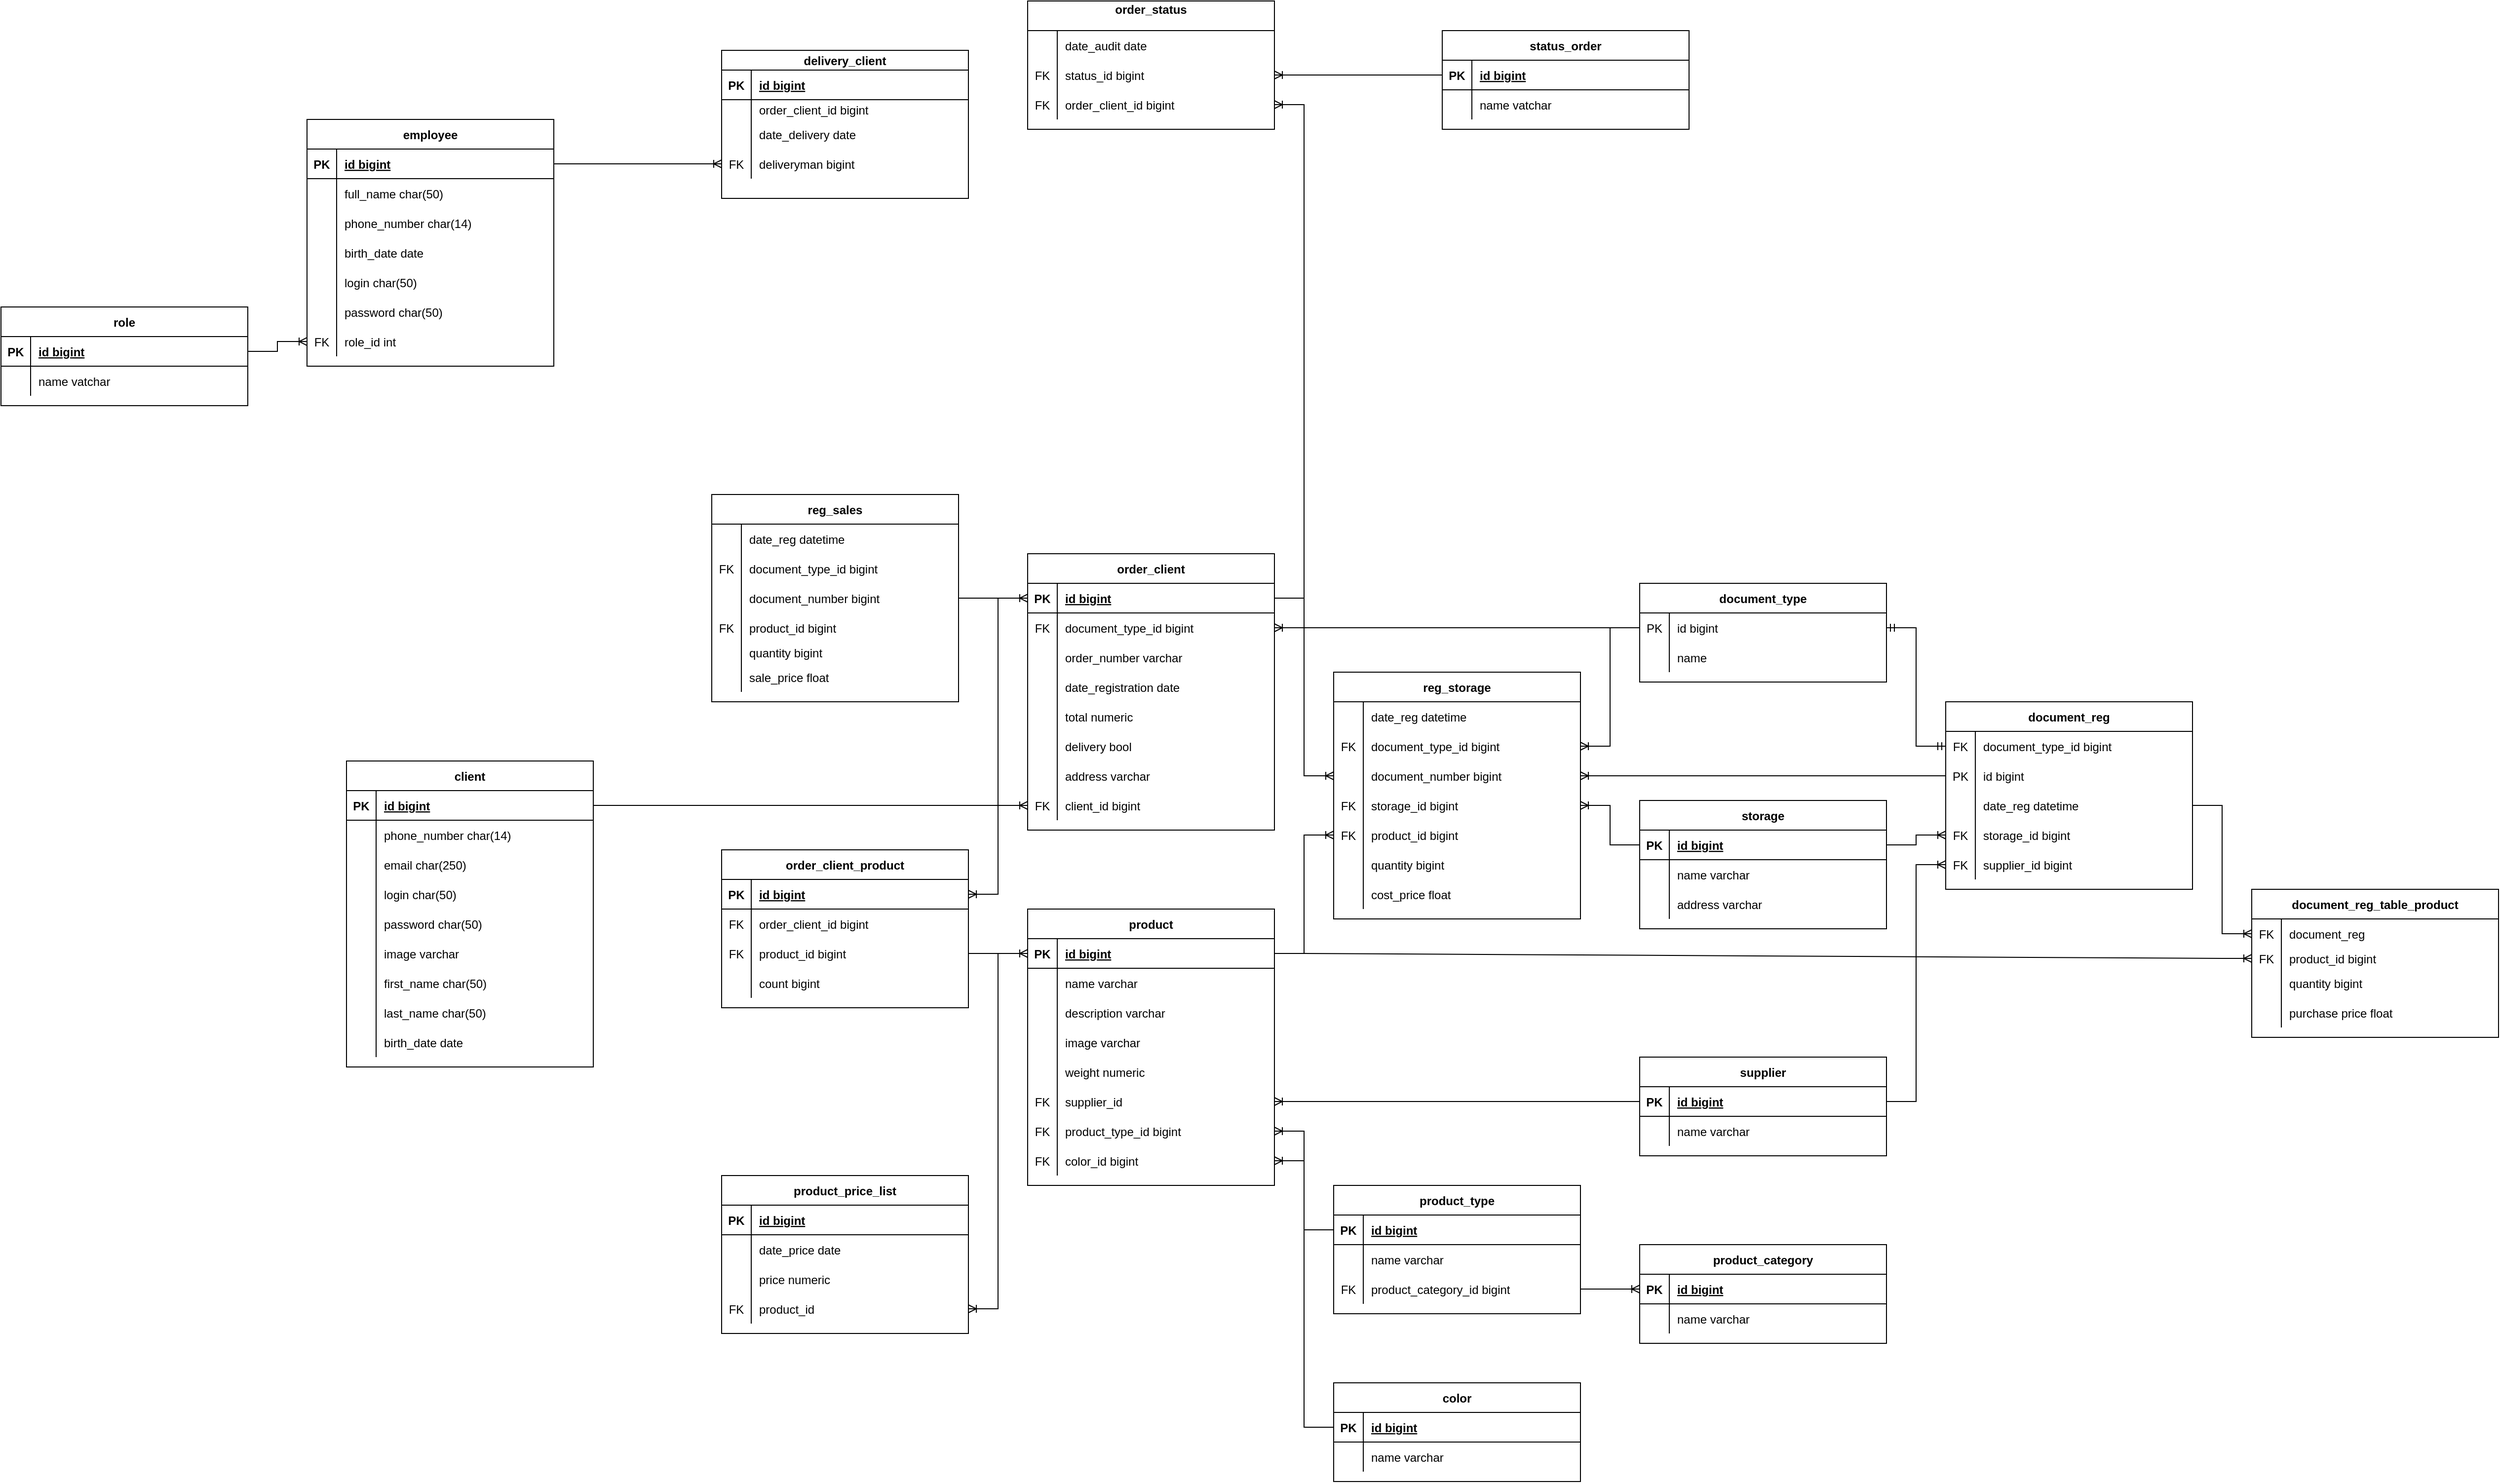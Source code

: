 <mxfile version="21.5.0" type="github" pages="3">
  <diagram id="R2lEEEUBdFMjLlhIrx00" name="ERD - diagram">
    <mxGraphModel dx="6163" dy="3723" grid="1" gridSize="10" guides="1" tooltips="1" connect="1" arrows="1" fold="1" page="1" pageScale="1" pageWidth="850" pageHeight="1100" math="0" shadow="0" extFonts="Permanent Marker^https://fonts.googleapis.com/css?family=Permanent+Marker">
      <root>
        <mxCell id="0" />
        <mxCell id="1" parent="0" />
        <mxCell id="C-vyLk0tnHw3VtMMgP7b-2" value="employee" style="shape=table;startSize=30;container=1;collapsible=1;childLayout=tableLayout;fixedRows=1;rowLines=0;fontStyle=1;align=center;resizeLast=1;" parent="1" vertex="1">
          <mxGeometry x="-1100" y="-140" width="250" height="250" as="geometry" />
        </mxCell>
        <mxCell id="C-vyLk0tnHw3VtMMgP7b-3" value="" style="shape=partialRectangle;collapsible=0;dropTarget=0;pointerEvents=0;fillColor=none;points=[[0,0.5],[1,0.5]];portConstraint=eastwest;top=0;left=0;right=0;bottom=1;" parent="C-vyLk0tnHw3VtMMgP7b-2" vertex="1">
          <mxGeometry y="30" width="250" height="30" as="geometry" />
        </mxCell>
        <mxCell id="C-vyLk0tnHw3VtMMgP7b-4" value="PK" style="shape=partialRectangle;overflow=hidden;connectable=0;fillColor=none;top=0;left=0;bottom=0;right=0;fontStyle=1;" parent="C-vyLk0tnHw3VtMMgP7b-3" vertex="1">
          <mxGeometry width="30" height="30" as="geometry">
            <mxRectangle width="30" height="30" as="alternateBounds" />
          </mxGeometry>
        </mxCell>
        <mxCell id="C-vyLk0tnHw3VtMMgP7b-5" value="id bigint" style="shape=partialRectangle;overflow=hidden;connectable=0;fillColor=none;top=0;left=0;bottom=0;right=0;align=left;spacingLeft=6;fontStyle=5;" parent="C-vyLk0tnHw3VtMMgP7b-3" vertex="1">
          <mxGeometry x="30" width="220" height="30" as="geometry">
            <mxRectangle width="220" height="30" as="alternateBounds" />
          </mxGeometry>
        </mxCell>
        <mxCell id="C-vyLk0tnHw3VtMMgP7b-9" value="" style="shape=partialRectangle;collapsible=0;dropTarget=0;pointerEvents=0;fillColor=none;points=[[0,0.5],[1,0.5]];portConstraint=eastwest;top=0;left=0;right=0;bottom=0;" parent="C-vyLk0tnHw3VtMMgP7b-2" vertex="1">
          <mxGeometry y="60" width="250" height="30" as="geometry" />
        </mxCell>
        <mxCell id="C-vyLk0tnHw3VtMMgP7b-10" value="" style="shape=partialRectangle;overflow=hidden;connectable=0;fillColor=none;top=0;left=0;bottom=0;right=0;" parent="C-vyLk0tnHw3VtMMgP7b-9" vertex="1">
          <mxGeometry width="30" height="30" as="geometry">
            <mxRectangle width="30" height="30" as="alternateBounds" />
          </mxGeometry>
        </mxCell>
        <mxCell id="C-vyLk0tnHw3VtMMgP7b-11" value="full_name char(50)" style="shape=partialRectangle;overflow=hidden;connectable=0;fillColor=none;top=0;left=0;bottom=0;right=0;align=left;spacingLeft=6;" parent="C-vyLk0tnHw3VtMMgP7b-9" vertex="1">
          <mxGeometry x="30" width="220" height="30" as="geometry">
            <mxRectangle width="220" height="30" as="alternateBounds" />
          </mxGeometry>
        </mxCell>
        <mxCell id="nbiLRIJcZa3zjwu3eA3T-26" style="shape=partialRectangle;collapsible=0;dropTarget=0;pointerEvents=0;fillColor=none;points=[[0,0.5],[1,0.5]];portConstraint=eastwest;top=0;left=0;right=0;bottom=0;" parent="C-vyLk0tnHw3VtMMgP7b-2" vertex="1">
          <mxGeometry y="90" width="250" height="30" as="geometry" />
        </mxCell>
        <mxCell id="nbiLRIJcZa3zjwu3eA3T-27" style="shape=partialRectangle;overflow=hidden;connectable=0;fillColor=none;top=0;left=0;bottom=0;right=0;" parent="nbiLRIJcZa3zjwu3eA3T-26" vertex="1">
          <mxGeometry width="30" height="30" as="geometry">
            <mxRectangle width="30" height="30" as="alternateBounds" />
          </mxGeometry>
        </mxCell>
        <mxCell id="nbiLRIJcZa3zjwu3eA3T-28" value="phone_number char(14) " style="shape=partialRectangle;overflow=hidden;connectable=0;fillColor=none;top=0;left=0;bottom=0;right=0;align=left;spacingLeft=6;" parent="nbiLRIJcZa3zjwu3eA3T-26" vertex="1">
          <mxGeometry x="30" width="220" height="30" as="geometry">
            <mxRectangle width="220" height="30" as="alternateBounds" />
          </mxGeometry>
        </mxCell>
        <mxCell id="nbiLRIJcZa3zjwu3eA3T-29" style="shape=partialRectangle;collapsible=0;dropTarget=0;pointerEvents=0;fillColor=none;points=[[0,0.5],[1,0.5]];portConstraint=eastwest;top=0;left=0;right=0;bottom=0;" parent="C-vyLk0tnHw3VtMMgP7b-2" vertex="1">
          <mxGeometry y="120" width="250" height="30" as="geometry" />
        </mxCell>
        <mxCell id="nbiLRIJcZa3zjwu3eA3T-30" style="shape=partialRectangle;overflow=hidden;connectable=0;fillColor=none;top=0;left=0;bottom=0;right=0;" parent="nbiLRIJcZa3zjwu3eA3T-29" vertex="1">
          <mxGeometry width="30" height="30" as="geometry">
            <mxRectangle width="30" height="30" as="alternateBounds" />
          </mxGeometry>
        </mxCell>
        <mxCell id="nbiLRIJcZa3zjwu3eA3T-31" value="birth_date date" style="shape=partialRectangle;overflow=hidden;connectable=0;fillColor=none;top=0;left=0;bottom=0;right=0;align=left;spacingLeft=6;" parent="nbiLRIJcZa3zjwu3eA3T-29" vertex="1">
          <mxGeometry x="30" width="220" height="30" as="geometry">
            <mxRectangle width="220" height="30" as="alternateBounds" />
          </mxGeometry>
        </mxCell>
        <mxCell id="nbiLRIJcZa3zjwu3eA3T-32" style="shape=partialRectangle;collapsible=0;dropTarget=0;pointerEvents=0;fillColor=none;points=[[0,0.5],[1,0.5]];portConstraint=eastwest;top=0;left=0;right=0;bottom=0;" parent="C-vyLk0tnHw3VtMMgP7b-2" vertex="1">
          <mxGeometry y="150" width="250" height="30" as="geometry" />
        </mxCell>
        <mxCell id="nbiLRIJcZa3zjwu3eA3T-33" style="shape=partialRectangle;overflow=hidden;connectable=0;fillColor=none;top=0;left=0;bottom=0;right=0;" parent="nbiLRIJcZa3zjwu3eA3T-32" vertex="1">
          <mxGeometry width="30" height="30" as="geometry">
            <mxRectangle width="30" height="30" as="alternateBounds" />
          </mxGeometry>
        </mxCell>
        <mxCell id="nbiLRIJcZa3zjwu3eA3T-34" value="login char(50)" style="shape=partialRectangle;overflow=hidden;connectable=0;fillColor=none;top=0;left=0;bottom=0;right=0;align=left;spacingLeft=6;" parent="nbiLRIJcZa3zjwu3eA3T-32" vertex="1">
          <mxGeometry x="30" width="220" height="30" as="geometry">
            <mxRectangle width="220" height="30" as="alternateBounds" />
          </mxGeometry>
        </mxCell>
        <mxCell id="nbiLRIJcZa3zjwu3eA3T-35" style="shape=partialRectangle;collapsible=0;dropTarget=0;pointerEvents=0;fillColor=none;points=[[0,0.5],[1,0.5]];portConstraint=eastwest;top=0;left=0;right=0;bottom=0;" parent="C-vyLk0tnHw3VtMMgP7b-2" vertex="1">
          <mxGeometry y="180" width="250" height="30" as="geometry" />
        </mxCell>
        <mxCell id="nbiLRIJcZa3zjwu3eA3T-36" style="shape=partialRectangle;overflow=hidden;connectable=0;fillColor=none;top=0;left=0;bottom=0;right=0;" parent="nbiLRIJcZa3zjwu3eA3T-35" vertex="1">
          <mxGeometry width="30" height="30" as="geometry">
            <mxRectangle width="30" height="30" as="alternateBounds" />
          </mxGeometry>
        </mxCell>
        <mxCell id="nbiLRIJcZa3zjwu3eA3T-37" value="password char(50)" style="shape=partialRectangle;overflow=hidden;connectable=0;fillColor=none;top=0;left=0;bottom=0;right=0;align=left;spacingLeft=6;" parent="nbiLRIJcZa3zjwu3eA3T-35" vertex="1">
          <mxGeometry x="30" width="220" height="30" as="geometry">
            <mxRectangle width="220" height="30" as="alternateBounds" />
          </mxGeometry>
        </mxCell>
        <mxCell id="C-vyLk0tnHw3VtMMgP7b-6" value="" style="shape=partialRectangle;collapsible=0;dropTarget=0;pointerEvents=0;fillColor=none;points=[[0,0.5],[1,0.5]];portConstraint=eastwest;top=0;left=0;right=0;bottom=0;" parent="C-vyLk0tnHw3VtMMgP7b-2" vertex="1">
          <mxGeometry y="210" width="250" height="30" as="geometry" />
        </mxCell>
        <mxCell id="C-vyLk0tnHw3VtMMgP7b-7" value="FK" style="shape=partialRectangle;overflow=hidden;connectable=0;fillColor=none;top=0;left=0;bottom=0;right=0;" parent="C-vyLk0tnHw3VtMMgP7b-6" vertex="1">
          <mxGeometry width="30" height="30" as="geometry">
            <mxRectangle width="30" height="30" as="alternateBounds" />
          </mxGeometry>
        </mxCell>
        <mxCell id="C-vyLk0tnHw3VtMMgP7b-8" value="role_id int" style="shape=partialRectangle;overflow=hidden;connectable=0;fillColor=none;top=0;left=0;bottom=0;right=0;align=left;spacingLeft=6;" parent="C-vyLk0tnHw3VtMMgP7b-6" vertex="1">
          <mxGeometry x="30" width="220" height="30" as="geometry">
            <mxRectangle width="220" height="30" as="alternateBounds" />
          </mxGeometry>
        </mxCell>
        <mxCell id="C-vyLk0tnHw3VtMMgP7b-13" value="product_category" style="shape=table;startSize=30;container=1;collapsible=1;childLayout=tableLayout;fixedRows=1;rowLines=0;fontStyle=1;align=center;resizeLast=1;" parent="1" vertex="1">
          <mxGeometry x="250" y="1000" width="250" height="100" as="geometry" />
        </mxCell>
        <mxCell id="C-vyLk0tnHw3VtMMgP7b-14" value="" style="shape=partialRectangle;collapsible=0;dropTarget=0;pointerEvents=0;fillColor=none;points=[[0,0.5],[1,0.5]];portConstraint=eastwest;top=0;left=0;right=0;bottom=1;" parent="C-vyLk0tnHw3VtMMgP7b-13" vertex="1">
          <mxGeometry y="30" width="250" height="30" as="geometry" />
        </mxCell>
        <mxCell id="C-vyLk0tnHw3VtMMgP7b-15" value="PK" style="shape=partialRectangle;overflow=hidden;connectable=0;fillColor=none;top=0;left=0;bottom=0;right=0;fontStyle=1;" parent="C-vyLk0tnHw3VtMMgP7b-14" vertex="1">
          <mxGeometry width="30" height="30" as="geometry">
            <mxRectangle width="30" height="30" as="alternateBounds" />
          </mxGeometry>
        </mxCell>
        <mxCell id="C-vyLk0tnHw3VtMMgP7b-16" value="id bigint" style="shape=partialRectangle;overflow=hidden;connectable=0;fillColor=none;top=0;left=0;bottom=0;right=0;align=left;spacingLeft=6;fontStyle=5;" parent="C-vyLk0tnHw3VtMMgP7b-14" vertex="1">
          <mxGeometry x="30" width="220" height="30" as="geometry">
            <mxRectangle width="220" height="30" as="alternateBounds" />
          </mxGeometry>
        </mxCell>
        <mxCell id="C-vyLk0tnHw3VtMMgP7b-17" value="" style="shape=partialRectangle;collapsible=0;dropTarget=0;pointerEvents=0;fillColor=none;points=[[0,0.5],[1,0.5]];portConstraint=eastwest;top=0;left=0;right=0;bottom=0;" parent="C-vyLk0tnHw3VtMMgP7b-13" vertex="1">
          <mxGeometry y="60" width="250" height="30" as="geometry" />
        </mxCell>
        <mxCell id="C-vyLk0tnHw3VtMMgP7b-18" value="" style="shape=partialRectangle;overflow=hidden;connectable=0;fillColor=none;top=0;left=0;bottom=0;right=0;" parent="C-vyLk0tnHw3VtMMgP7b-17" vertex="1">
          <mxGeometry width="30" height="30" as="geometry">
            <mxRectangle width="30" height="30" as="alternateBounds" />
          </mxGeometry>
        </mxCell>
        <mxCell id="C-vyLk0tnHw3VtMMgP7b-19" value="name varchar" style="shape=partialRectangle;overflow=hidden;connectable=0;fillColor=none;top=0;left=0;bottom=0;right=0;align=left;spacingLeft=6;" parent="C-vyLk0tnHw3VtMMgP7b-17" vertex="1">
          <mxGeometry x="30" width="220" height="30" as="geometry">
            <mxRectangle width="220" height="30" as="alternateBounds" />
          </mxGeometry>
        </mxCell>
        <mxCell id="C-vyLk0tnHw3VtMMgP7b-23" value="role" style="shape=table;startSize=30;container=1;collapsible=1;childLayout=tableLayout;fixedRows=1;rowLines=0;fontStyle=1;align=center;resizeLast=1;" parent="1" vertex="1">
          <mxGeometry x="-1410" y="50" width="250" height="100" as="geometry" />
        </mxCell>
        <mxCell id="C-vyLk0tnHw3VtMMgP7b-24" value="" style="shape=partialRectangle;collapsible=0;dropTarget=0;pointerEvents=0;fillColor=none;points=[[0,0.5],[1,0.5]];portConstraint=eastwest;top=0;left=0;right=0;bottom=1;" parent="C-vyLk0tnHw3VtMMgP7b-23" vertex="1">
          <mxGeometry y="30" width="250" height="30" as="geometry" />
        </mxCell>
        <mxCell id="C-vyLk0tnHw3VtMMgP7b-25" value="PK" style="shape=partialRectangle;overflow=hidden;connectable=0;fillColor=none;top=0;left=0;bottom=0;right=0;fontStyle=1;" parent="C-vyLk0tnHw3VtMMgP7b-24" vertex="1">
          <mxGeometry width="30" height="30" as="geometry">
            <mxRectangle width="30" height="30" as="alternateBounds" />
          </mxGeometry>
        </mxCell>
        <mxCell id="C-vyLk0tnHw3VtMMgP7b-26" value="id bigint" style="shape=partialRectangle;overflow=hidden;connectable=0;fillColor=none;top=0;left=0;bottom=0;right=0;align=left;spacingLeft=6;fontStyle=5;" parent="C-vyLk0tnHw3VtMMgP7b-24" vertex="1">
          <mxGeometry x="30" width="220" height="30" as="geometry">
            <mxRectangle width="220" height="30" as="alternateBounds" />
          </mxGeometry>
        </mxCell>
        <mxCell id="C-vyLk0tnHw3VtMMgP7b-27" value="" style="shape=partialRectangle;collapsible=0;dropTarget=0;pointerEvents=0;fillColor=none;points=[[0,0.5],[1,0.5]];portConstraint=eastwest;top=0;left=0;right=0;bottom=0;" parent="C-vyLk0tnHw3VtMMgP7b-23" vertex="1">
          <mxGeometry y="60" width="250" height="30" as="geometry" />
        </mxCell>
        <mxCell id="C-vyLk0tnHw3VtMMgP7b-28" value="" style="shape=partialRectangle;overflow=hidden;connectable=0;fillColor=none;top=0;left=0;bottom=0;right=0;" parent="C-vyLk0tnHw3VtMMgP7b-27" vertex="1">
          <mxGeometry width="30" height="30" as="geometry">
            <mxRectangle width="30" height="30" as="alternateBounds" />
          </mxGeometry>
        </mxCell>
        <mxCell id="C-vyLk0tnHw3VtMMgP7b-29" value="name vatchar" style="shape=partialRectangle;overflow=hidden;connectable=0;fillColor=none;top=0;left=0;bottom=0;right=0;align=left;spacingLeft=6;" parent="C-vyLk0tnHw3VtMMgP7b-27" vertex="1">
          <mxGeometry x="30" width="220" height="30" as="geometry">
            <mxRectangle width="220" height="30" as="alternateBounds" />
          </mxGeometry>
        </mxCell>
        <mxCell id="nbiLRIJcZa3zjwu3eA3T-16" value="" style="edgeStyle=entityRelationEdgeStyle;fontSize=12;html=1;endArrow=ERoneToMany;rounded=0;entryX=0;entryY=0.5;entryDx=0;entryDy=0;exitX=1;exitY=0.5;exitDx=0;exitDy=0;" parent="1" source="C-vyLk0tnHw3VtMMgP7b-24" target="C-vyLk0tnHw3VtMMgP7b-6" edge="1">
          <mxGeometry width="100" height="100" relative="1" as="geometry">
            <mxPoint x="-1680" y="210" as="sourcePoint" />
            <mxPoint x="-1580" y="110" as="targetPoint" />
          </mxGeometry>
        </mxCell>
        <mxCell id="mBCAHRROYK_2bbFX2qe7-1" value="product_type" style="shape=table;startSize=30;container=1;collapsible=1;childLayout=tableLayout;fixedRows=1;rowLines=0;fontStyle=1;align=center;resizeLast=1;" parent="1" vertex="1">
          <mxGeometry x="-60" y="940" width="250" height="130" as="geometry" />
        </mxCell>
        <mxCell id="mBCAHRROYK_2bbFX2qe7-2" value="" style="shape=partialRectangle;collapsible=0;dropTarget=0;pointerEvents=0;fillColor=none;points=[[0,0.5],[1,0.5]];portConstraint=eastwest;top=0;left=0;right=0;bottom=1;" parent="mBCAHRROYK_2bbFX2qe7-1" vertex="1">
          <mxGeometry y="30" width="250" height="30" as="geometry" />
        </mxCell>
        <mxCell id="mBCAHRROYK_2bbFX2qe7-3" value="PK" style="shape=partialRectangle;overflow=hidden;connectable=0;fillColor=none;top=0;left=0;bottom=0;right=0;fontStyle=1;" parent="mBCAHRROYK_2bbFX2qe7-2" vertex="1">
          <mxGeometry width="30" height="30" as="geometry">
            <mxRectangle width="30" height="30" as="alternateBounds" />
          </mxGeometry>
        </mxCell>
        <mxCell id="mBCAHRROYK_2bbFX2qe7-4" value="id bigint" style="shape=partialRectangle;overflow=hidden;connectable=0;fillColor=none;top=0;left=0;bottom=0;right=0;align=left;spacingLeft=6;fontStyle=5;" parent="mBCAHRROYK_2bbFX2qe7-2" vertex="1">
          <mxGeometry x="30" width="220" height="30" as="geometry">
            <mxRectangle width="220" height="30" as="alternateBounds" />
          </mxGeometry>
        </mxCell>
        <mxCell id="mBCAHRROYK_2bbFX2qe7-5" value="" style="shape=partialRectangle;collapsible=0;dropTarget=0;pointerEvents=0;fillColor=none;points=[[0,0.5],[1,0.5]];portConstraint=eastwest;top=0;left=0;right=0;bottom=0;" parent="mBCAHRROYK_2bbFX2qe7-1" vertex="1">
          <mxGeometry y="60" width="250" height="30" as="geometry" />
        </mxCell>
        <mxCell id="mBCAHRROYK_2bbFX2qe7-6" value="" style="shape=partialRectangle;overflow=hidden;connectable=0;fillColor=none;top=0;left=0;bottom=0;right=0;" parent="mBCAHRROYK_2bbFX2qe7-5" vertex="1">
          <mxGeometry width="30" height="30" as="geometry">
            <mxRectangle width="30" height="30" as="alternateBounds" />
          </mxGeometry>
        </mxCell>
        <mxCell id="mBCAHRROYK_2bbFX2qe7-7" value="name varchar" style="shape=partialRectangle;overflow=hidden;connectable=0;fillColor=none;top=0;left=0;bottom=0;right=0;align=left;spacingLeft=6;" parent="mBCAHRROYK_2bbFX2qe7-5" vertex="1">
          <mxGeometry x="30" width="220" height="30" as="geometry">
            <mxRectangle width="220" height="30" as="alternateBounds" />
          </mxGeometry>
        </mxCell>
        <mxCell id="mBCAHRROYK_2bbFX2qe7-8" style="shape=partialRectangle;collapsible=0;dropTarget=0;pointerEvents=0;fillColor=none;points=[[0,0.5],[1,0.5]];portConstraint=eastwest;top=0;left=0;right=0;bottom=0;" parent="mBCAHRROYK_2bbFX2qe7-1" vertex="1">
          <mxGeometry y="90" width="250" height="30" as="geometry" />
        </mxCell>
        <mxCell id="mBCAHRROYK_2bbFX2qe7-9" value="FK" style="shape=partialRectangle;overflow=hidden;connectable=0;fillColor=none;top=0;left=0;bottom=0;right=0;" parent="mBCAHRROYK_2bbFX2qe7-8" vertex="1">
          <mxGeometry width="30" height="30" as="geometry">
            <mxRectangle width="30" height="30" as="alternateBounds" />
          </mxGeometry>
        </mxCell>
        <mxCell id="mBCAHRROYK_2bbFX2qe7-10" value="product_category_id bigint" style="shape=partialRectangle;overflow=hidden;connectable=0;fillColor=none;top=0;left=0;bottom=0;right=0;align=left;spacingLeft=6;" parent="mBCAHRROYK_2bbFX2qe7-8" vertex="1">
          <mxGeometry x="30" width="220" height="30" as="geometry">
            <mxRectangle width="220" height="30" as="alternateBounds" />
          </mxGeometry>
        </mxCell>
        <mxCell id="mBCAHRROYK_2bbFX2qe7-11" value="" style="edgeStyle=entityRelationEdgeStyle;fontSize=12;html=1;endArrow=ERoneToMany;rounded=0;exitX=1;exitY=0.5;exitDx=0;exitDy=0;entryX=0;entryY=0.5;entryDx=0;entryDy=0;" parent="1" source="mBCAHRROYK_2bbFX2qe7-8" target="C-vyLk0tnHw3VtMMgP7b-14" edge="1">
          <mxGeometry width="100" height="100" relative="1" as="geometry">
            <mxPoint x="-110" y="822" as="sourcePoint" />
            <mxPoint x="-10" y="722" as="targetPoint" />
          </mxGeometry>
        </mxCell>
        <mxCell id="mBCAHRROYK_2bbFX2qe7-14" value="product" style="shape=table;startSize=30;container=1;collapsible=1;childLayout=tableLayout;fixedRows=1;rowLines=0;fontStyle=1;align=center;resizeLast=1;" parent="1" vertex="1">
          <mxGeometry x="-370" y="660" width="250" height="280" as="geometry" />
        </mxCell>
        <mxCell id="mBCAHRROYK_2bbFX2qe7-15" value="" style="shape=partialRectangle;collapsible=0;dropTarget=0;pointerEvents=0;fillColor=none;points=[[0,0.5],[1,0.5]];portConstraint=eastwest;top=0;left=0;right=0;bottom=1;" parent="mBCAHRROYK_2bbFX2qe7-14" vertex="1">
          <mxGeometry y="30" width="250" height="30" as="geometry" />
        </mxCell>
        <mxCell id="mBCAHRROYK_2bbFX2qe7-16" value="PK" style="shape=partialRectangle;overflow=hidden;connectable=0;fillColor=none;top=0;left=0;bottom=0;right=0;fontStyle=1;" parent="mBCAHRROYK_2bbFX2qe7-15" vertex="1">
          <mxGeometry width="30" height="30" as="geometry">
            <mxRectangle width="30" height="30" as="alternateBounds" />
          </mxGeometry>
        </mxCell>
        <mxCell id="mBCAHRROYK_2bbFX2qe7-17" value="id bigint" style="shape=partialRectangle;overflow=hidden;connectable=0;fillColor=none;top=0;left=0;bottom=0;right=0;align=left;spacingLeft=6;fontStyle=5;" parent="mBCAHRROYK_2bbFX2qe7-15" vertex="1">
          <mxGeometry x="30" width="220" height="30" as="geometry">
            <mxRectangle width="220" height="30" as="alternateBounds" />
          </mxGeometry>
        </mxCell>
        <mxCell id="mBCAHRROYK_2bbFX2qe7-18" value="" style="shape=partialRectangle;collapsible=0;dropTarget=0;pointerEvents=0;fillColor=none;points=[[0,0.5],[1,0.5]];portConstraint=eastwest;top=0;left=0;right=0;bottom=0;" parent="mBCAHRROYK_2bbFX2qe7-14" vertex="1">
          <mxGeometry y="60" width="250" height="30" as="geometry" />
        </mxCell>
        <mxCell id="mBCAHRROYK_2bbFX2qe7-19" value="" style="shape=partialRectangle;overflow=hidden;connectable=0;fillColor=none;top=0;left=0;bottom=0;right=0;" parent="mBCAHRROYK_2bbFX2qe7-18" vertex="1">
          <mxGeometry width="30" height="30" as="geometry">
            <mxRectangle width="30" height="30" as="alternateBounds" />
          </mxGeometry>
        </mxCell>
        <mxCell id="mBCAHRROYK_2bbFX2qe7-20" value="name varchar" style="shape=partialRectangle;overflow=hidden;connectable=0;fillColor=none;top=0;left=0;bottom=0;right=0;align=left;spacingLeft=6;" parent="mBCAHRROYK_2bbFX2qe7-18" vertex="1">
          <mxGeometry x="30" width="220" height="30" as="geometry">
            <mxRectangle width="220" height="30" as="alternateBounds" />
          </mxGeometry>
        </mxCell>
        <mxCell id="mBCAHRROYK_2bbFX2qe7-24" style="shape=partialRectangle;collapsible=0;dropTarget=0;pointerEvents=0;fillColor=none;points=[[0,0.5],[1,0.5]];portConstraint=eastwest;top=0;left=0;right=0;bottom=0;" parent="mBCAHRROYK_2bbFX2qe7-14" vertex="1">
          <mxGeometry y="90" width="250" height="30" as="geometry" />
        </mxCell>
        <mxCell id="mBCAHRROYK_2bbFX2qe7-25" style="shape=partialRectangle;overflow=hidden;connectable=0;fillColor=none;top=0;left=0;bottom=0;right=0;" parent="mBCAHRROYK_2bbFX2qe7-24" vertex="1">
          <mxGeometry width="30" height="30" as="geometry">
            <mxRectangle width="30" height="30" as="alternateBounds" />
          </mxGeometry>
        </mxCell>
        <mxCell id="mBCAHRROYK_2bbFX2qe7-26" value="description varchar" style="shape=partialRectangle;overflow=hidden;connectable=0;fillColor=none;top=0;left=0;bottom=0;right=0;align=left;spacingLeft=6;" parent="mBCAHRROYK_2bbFX2qe7-24" vertex="1">
          <mxGeometry x="30" width="220" height="30" as="geometry">
            <mxRectangle width="220" height="30" as="alternateBounds" />
          </mxGeometry>
        </mxCell>
        <mxCell id="mBCAHRROYK_2bbFX2qe7-49" style="shape=partialRectangle;collapsible=0;dropTarget=0;pointerEvents=0;fillColor=none;points=[[0,0.5],[1,0.5]];portConstraint=eastwest;top=0;left=0;right=0;bottom=0;" parent="mBCAHRROYK_2bbFX2qe7-14" vertex="1">
          <mxGeometry y="120" width="250" height="30" as="geometry" />
        </mxCell>
        <mxCell id="mBCAHRROYK_2bbFX2qe7-50" style="shape=partialRectangle;overflow=hidden;connectable=0;fillColor=none;top=0;left=0;bottom=0;right=0;" parent="mBCAHRROYK_2bbFX2qe7-49" vertex="1">
          <mxGeometry width="30" height="30" as="geometry">
            <mxRectangle width="30" height="30" as="alternateBounds" />
          </mxGeometry>
        </mxCell>
        <mxCell id="mBCAHRROYK_2bbFX2qe7-51" value="image varchar" style="shape=partialRectangle;overflow=hidden;connectable=0;fillColor=none;top=0;left=0;bottom=0;right=0;align=left;spacingLeft=6;" parent="mBCAHRROYK_2bbFX2qe7-49" vertex="1">
          <mxGeometry x="30" width="220" height="30" as="geometry">
            <mxRectangle width="220" height="30" as="alternateBounds" />
          </mxGeometry>
        </mxCell>
        <mxCell id="mBCAHRROYK_2bbFX2qe7-63" style="shape=partialRectangle;collapsible=0;dropTarget=0;pointerEvents=0;fillColor=none;points=[[0,0.5],[1,0.5]];portConstraint=eastwest;top=0;left=0;right=0;bottom=0;" parent="mBCAHRROYK_2bbFX2qe7-14" vertex="1">
          <mxGeometry y="150" width="250" height="30" as="geometry" />
        </mxCell>
        <mxCell id="mBCAHRROYK_2bbFX2qe7-64" style="shape=partialRectangle;overflow=hidden;connectable=0;fillColor=none;top=0;left=0;bottom=0;right=0;" parent="mBCAHRROYK_2bbFX2qe7-63" vertex="1">
          <mxGeometry width="30" height="30" as="geometry">
            <mxRectangle width="30" height="30" as="alternateBounds" />
          </mxGeometry>
        </mxCell>
        <mxCell id="mBCAHRROYK_2bbFX2qe7-65" value="weight numeric" style="shape=partialRectangle;overflow=hidden;connectable=0;fillColor=none;top=0;left=0;bottom=0;right=0;align=left;spacingLeft=6;" parent="mBCAHRROYK_2bbFX2qe7-63" vertex="1">
          <mxGeometry x="30" width="220" height="30" as="geometry">
            <mxRectangle width="220" height="30" as="alternateBounds" />
          </mxGeometry>
        </mxCell>
        <mxCell id="mBCAHRROYK_2bbFX2qe7-27" style="shape=partialRectangle;collapsible=0;dropTarget=0;pointerEvents=0;fillColor=none;points=[[0,0.5],[1,0.5]];portConstraint=eastwest;top=0;left=0;right=0;bottom=0;" parent="mBCAHRROYK_2bbFX2qe7-14" vertex="1">
          <mxGeometry y="180" width="250" height="30" as="geometry" />
        </mxCell>
        <mxCell id="mBCAHRROYK_2bbFX2qe7-28" value="FK" style="shape=partialRectangle;overflow=hidden;connectable=0;fillColor=none;top=0;left=0;bottom=0;right=0;" parent="mBCAHRROYK_2bbFX2qe7-27" vertex="1">
          <mxGeometry width="30" height="30" as="geometry">
            <mxRectangle width="30" height="30" as="alternateBounds" />
          </mxGeometry>
        </mxCell>
        <mxCell id="mBCAHRROYK_2bbFX2qe7-29" value="supplier_id" style="shape=partialRectangle;overflow=hidden;connectable=0;fillColor=none;top=0;left=0;bottom=0;right=0;align=left;spacingLeft=6;" parent="mBCAHRROYK_2bbFX2qe7-27" vertex="1">
          <mxGeometry x="30" width="220" height="30" as="geometry">
            <mxRectangle width="220" height="30" as="alternateBounds" />
          </mxGeometry>
        </mxCell>
        <mxCell id="mBCAHRROYK_2bbFX2qe7-21" style="shape=partialRectangle;collapsible=0;dropTarget=0;pointerEvents=0;fillColor=none;points=[[0,0.5],[1,0.5]];portConstraint=eastwest;top=0;left=0;right=0;bottom=0;" parent="mBCAHRROYK_2bbFX2qe7-14" vertex="1">
          <mxGeometry y="210" width="250" height="30" as="geometry" />
        </mxCell>
        <mxCell id="mBCAHRROYK_2bbFX2qe7-22" value="FK" style="shape=partialRectangle;overflow=hidden;connectable=0;fillColor=none;top=0;left=0;bottom=0;right=0;" parent="mBCAHRROYK_2bbFX2qe7-21" vertex="1">
          <mxGeometry width="30" height="30" as="geometry">
            <mxRectangle width="30" height="30" as="alternateBounds" />
          </mxGeometry>
        </mxCell>
        <mxCell id="mBCAHRROYK_2bbFX2qe7-23" value="product_type_id bigint" style="shape=partialRectangle;overflow=hidden;connectable=0;fillColor=none;top=0;left=0;bottom=0;right=0;align=left;spacingLeft=6;" parent="mBCAHRROYK_2bbFX2qe7-21" vertex="1">
          <mxGeometry x="30" width="220" height="30" as="geometry">
            <mxRectangle width="220" height="30" as="alternateBounds" />
          </mxGeometry>
        </mxCell>
        <mxCell id="mBCAHRROYK_2bbFX2qe7-52" style="shape=partialRectangle;collapsible=0;dropTarget=0;pointerEvents=0;fillColor=none;points=[[0,0.5],[1,0.5]];portConstraint=eastwest;top=0;left=0;right=0;bottom=0;" parent="mBCAHRROYK_2bbFX2qe7-14" vertex="1">
          <mxGeometry y="240" width="250" height="30" as="geometry" />
        </mxCell>
        <mxCell id="mBCAHRROYK_2bbFX2qe7-53" value="FK" style="shape=partialRectangle;overflow=hidden;connectable=0;fillColor=none;top=0;left=0;bottom=0;right=0;" parent="mBCAHRROYK_2bbFX2qe7-52" vertex="1">
          <mxGeometry width="30" height="30" as="geometry">
            <mxRectangle width="30" height="30" as="alternateBounds" />
          </mxGeometry>
        </mxCell>
        <mxCell id="mBCAHRROYK_2bbFX2qe7-54" value="color_id bigint" style="shape=partialRectangle;overflow=hidden;connectable=0;fillColor=none;top=0;left=0;bottom=0;right=0;align=left;spacingLeft=6;" parent="mBCAHRROYK_2bbFX2qe7-52" vertex="1">
          <mxGeometry x="30" width="220" height="30" as="geometry">
            <mxRectangle width="220" height="30" as="alternateBounds" />
          </mxGeometry>
        </mxCell>
        <mxCell id="mBCAHRROYK_2bbFX2qe7-40" value="supplier" style="shape=table;startSize=30;container=1;collapsible=1;childLayout=tableLayout;fixedRows=1;rowLines=0;fontStyle=1;align=center;resizeLast=1;" parent="1" vertex="1">
          <mxGeometry x="250" y="810" width="250" height="100" as="geometry" />
        </mxCell>
        <mxCell id="mBCAHRROYK_2bbFX2qe7-41" value="" style="shape=partialRectangle;collapsible=0;dropTarget=0;pointerEvents=0;fillColor=none;points=[[0,0.5],[1,0.5]];portConstraint=eastwest;top=0;left=0;right=0;bottom=1;" parent="mBCAHRROYK_2bbFX2qe7-40" vertex="1">
          <mxGeometry y="30" width="250" height="30" as="geometry" />
        </mxCell>
        <mxCell id="mBCAHRROYK_2bbFX2qe7-42" value="PK" style="shape=partialRectangle;overflow=hidden;connectable=0;fillColor=none;top=0;left=0;bottom=0;right=0;fontStyle=1;" parent="mBCAHRROYK_2bbFX2qe7-41" vertex="1">
          <mxGeometry width="30" height="30" as="geometry">
            <mxRectangle width="30" height="30" as="alternateBounds" />
          </mxGeometry>
        </mxCell>
        <mxCell id="mBCAHRROYK_2bbFX2qe7-43" value="id bigint" style="shape=partialRectangle;overflow=hidden;connectable=0;fillColor=none;top=0;left=0;bottom=0;right=0;align=left;spacingLeft=6;fontStyle=5;" parent="mBCAHRROYK_2bbFX2qe7-41" vertex="1">
          <mxGeometry x="30" width="220" height="30" as="geometry">
            <mxRectangle width="220" height="30" as="alternateBounds" />
          </mxGeometry>
        </mxCell>
        <mxCell id="mBCAHRROYK_2bbFX2qe7-44" value="" style="shape=partialRectangle;collapsible=0;dropTarget=0;pointerEvents=0;fillColor=none;points=[[0,0.5],[1,0.5]];portConstraint=eastwest;top=0;left=0;right=0;bottom=0;" parent="mBCAHRROYK_2bbFX2qe7-40" vertex="1">
          <mxGeometry y="60" width="250" height="30" as="geometry" />
        </mxCell>
        <mxCell id="mBCAHRROYK_2bbFX2qe7-45" value="" style="shape=partialRectangle;overflow=hidden;connectable=0;fillColor=none;top=0;left=0;bottom=0;right=0;" parent="mBCAHRROYK_2bbFX2qe7-44" vertex="1">
          <mxGeometry width="30" height="30" as="geometry">
            <mxRectangle width="30" height="30" as="alternateBounds" />
          </mxGeometry>
        </mxCell>
        <mxCell id="mBCAHRROYK_2bbFX2qe7-46" value="name varchar" style="shape=partialRectangle;overflow=hidden;connectable=0;fillColor=none;top=0;left=0;bottom=0;right=0;align=left;spacingLeft=6;" parent="mBCAHRROYK_2bbFX2qe7-44" vertex="1">
          <mxGeometry x="30" width="220" height="30" as="geometry">
            <mxRectangle width="220" height="30" as="alternateBounds" />
          </mxGeometry>
        </mxCell>
        <mxCell id="mBCAHRROYK_2bbFX2qe7-47" value="" style="edgeStyle=entityRelationEdgeStyle;fontSize=12;html=1;endArrow=ERoneToMany;rounded=0;exitX=0;exitY=0.5;exitDx=0;exitDy=0;entryX=1;entryY=0.5;entryDx=0;entryDy=0;" parent="1" source="mBCAHRROYK_2bbFX2qe7-2" target="mBCAHRROYK_2bbFX2qe7-21" edge="1">
          <mxGeometry width="100" height="100" relative="1" as="geometry">
            <mxPoint x="230" y="800" as="sourcePoint" />
            <mxPoint x="-80" y="870" as="targetPoint" />
          </mxGeometry>
        </mxCell>
        <mxCell id="mBCAHRROYK_2bbFX2qe7-48" value="" style="edgeStyle=entityRelationEdgeStyle;fontSize=12;html=1;endArrow=ERoneToMany;rounded=0;exitX=0;exitY=0.5;exitDx=0;exitDy=0;entryX=1;entryY=0.5;entryDx=0;entryDy=0;" parent="1" source="mBCAHRROYK_2bbFX2qe7-41" target="mBCAHRROYK_2bbFX2qe7-27" edge="1">
          <mxGeometry width="100" height="100" relative="1" as="geometry">
            <mxPoint x="30" y="840" as="sourcePoint" />
            <mxPoint x="-480" y="740" as="targetPoint" />
          </mxGeometry>
        </mxCell>
        <mxCell id="mBCAHRROYK_2bbFX2qe7-55" value="color" style="shape=table;startSize=30;container=1;collapsible=1;childLayout=tableLayout;fixedRows=1;rowLines=0;fontStyle=1;align=center;resizeLast=1;" parent="1" vertex="1">
          <mxGeometry x="-60" y="1140" width="250" height="100" as="geometry" />
        </mxCell>
        <mxCell id="mBCAHRROYK_2bbFX2qe7-56" value="" style="shape=partialRectangle;collapsible=0;dropTarget=0;pointerEvents=0;fillColor=none;points=[[0,0.5],[1,0.5]];portConstraint=eastwest;top=0;left=0;right=0;bottom=1;" parent="mBCAHRROYK_2bbFX2qe7-55" vertex="1">
          <mxGeometry y="30" width="250" height="30" as="geometry" />
        </mxCell>
        <mxCell id="mBCAHRROYK_2bbFX2qe7-57" value="PK" style="shape=partialRectangle;overflow=hidden;connectable=0;fillColor=none;top=0;left=0;bottom=0;right=0;fontStyle=1;" parent="mBCAHRROYK_2bbFX2qe7-56" vertex="1">
          <mxGeometry width="30" height="30" as="geometry">
            <mxRectangle width="30" height="30" as="alternateBounds" />
          </mxGeometry>
        </mxCell>
        <mxCell id="mBCAHRROYK_2bbFX2qe7-58" value="id bigint" style="shape=partialRectangle;overflow=hidden;connectable=0;fillColor=none;top=0;left=0;bottom=0;right=0;align=left;spacingLeft=6;fontStyle=5;" parent="mBCAHRROYK_2bbFX2qe7-56" vertex="1">
          <mxGeometry x="30" width="220" height="30" as="geometry">
            <mxRectangle width="220" height="30" as="alternateBounds" />
          </mxGeometry>
        </mxCell>
        <mxCell id="mBCAHRROYK_2bbFX2qe7-59" value="" style="shape=partialRectangle;collapsible=0;dropTarget=0;pointerEvents=0;fillColor=none;points=[[0,0.5],[1,0.5]];portConstraint=eastwest;top=0;left=0;right=0;bottom=0;" parent="mBCAHRROYK_2bbFX2qe7-55" vertex="1">
          <mxGeometry y="60" width="250" height="30" as="geometry" />
        </mxCell>
        <mxCell id="mBCAHRROYK_2bbFX2qe7-60" value="" style="shape=partialRectangle;overflow=hidden;connectable=0;fillColor=none;top=0;left=0;bottom=0;right=0;" parent="mBCAHRROYK_2bbFX2qe7-59" vertex="1">
          <mxGeometry width="30" height="30" as="geometry">
            <mxRectangle width="30" height="30" as="alternateBounds" />
          </mxGeometry>
        </mxCell>
        <mxCell id="mBCAHRROYK_2bbFX2qe7-61" value="name varchar" style="shape=partialRectangle;overflow=hidden;connectable=0;fillColor=none;top=0;left=0;bottom=0;right=0;align=left;spacingLeft=6;" parent="mBCAHRROYK_2bbFX2qe7-59" vertex="1">
          <mxGeometry x="30" width="220" height="30" as="geometry">
            <mxRectangle width="220" height="30" as="alternateBounds" />
          </mxGeometry>
        </mxCell>
        <mxCell id="mBCAHRROYK_2bbFX2qe7-62" value="" style="edgeStyle=entityRelationEdgeStyle;fontSize=12;html=1;endArrow=ERoneToMany;rounded=0;exitX=0;exitY=0.5;exitDx=0;exitDy=0;entryX=1;entryY=0.5;entryDx=0;entryDy=0;" parent="1" source="mBCAHRROYK_2bbFX2qe7-56" target="mBCAHRROYK_2bbFX2qe7-52" edge="1">
          <mxGeometry width="100" height="100" relative="1" as="geometry">
            <mxPoint x="-100" y="920" as="sourcePoint" />
            <mxPoint x="-190" y="1075" as="targetPoint" />
          </mxGeometry>
        </mxCell>
        <mxCell id="mBCAHRROYK_2bbFX2qe7-73" value="client" style="shape=table;startSize=30;container=1;collapsible=1;childLayout=tableLayout;fixedRows=1;rowLines=0;fontStyle=1;align=center;resizeLast=1;" parent="1" vertex="1">
          <mxGeometry x="-1060" y="510" width="250" height="310" as="geometry" />
        </mxCell>
        <mxCell id="mBCAHRROYK_2bbFX2qe7-74" value="" style="shape=partialRectangle;collapsible=0;dropTarget=0;pointerEvents=0;fillColor=none;points=[[0,0.5],[1,0.5]];portConstraint=eastwest;top=0;left=0;right=0;bottom=1;" parent="mBCAHRROYK_2bbFX2qe7-73" vertex="1">
          <mxGeometry y="30" width="250" height="30" as="geometry" />
        </mxCell>
        <mxCell id="mBCAHRROYK_2bbFX2qe7-75" value="PK" style="shape=partialRectangle;overflow=hidden;connectable=0;fillColor=none;top=0;left=0;bottom=0;right=0;fontStyle=1;" parent="mBCAHRROYK_2bbFX2qe7-74" vertex="1">
          <mxGeometry width="30" height="30" as="geometry">
            <mxRectangle width="30" height="30" as="alternateBounds" />
          </mxGeometry>
        </mxCell>
        <mxCell id="mBCAHRROYK_2bbFX2qe7-76" value="id bigint" style="shape=partialRectangle;overflow=hidden;connectable=0;fillColor=none;top=0;left=0;bottom=0;right=0;align=left;spacingLeft=6;fontStyle=5;" parent="mBCAHRROYK_2bbFX2qe7-74" vertex="1">
          <mxGeometry x="30" width="220" height="30" as="geometry">
            <mxRectangle width="220" height="30" as="alternateBounds" />
          </mxGeometry>
        </mxCell>
        <mxCell id="mBCAHRROYK_2bbFX2qe7-80" style="shape=partialRectangle;collapsible=0;dropTarget=0;pointerEvents=0;fillColor=none;points=[[0,0.5],[1,0.5]];portConstraint=eastwest;top=0;left=0;right=0;bottom=0;" parent="mBCAHRROYK_2bbFX2qe7-73" vertex="1">
          <mxGeometry y="60" width="250" height="30" as="geometry" />
        </mxCell>
        <mxCell id="mBCAHRROYK_2bbFX2qe7-81" style="shape=partialRectangle;overflow=hidden;connectable=0;fillColor=none;top=0;left=0;bottom=0;right=0;" parent="mBCAHRROYK_2bbFX2qe7-80" vertex="1">
          <mxGeometry width="30" height="30" as="geometry">
            <mxRectangle width="30" height="30" as="alternateBounds" />
          </mxGeometry>
        </mxCell>
        <mxCell id="mBCAHRROYK_2bbFX2qe7-82" value="phone_number char(14) " style="shape=partialRectangle;overflow=hidden;connectable=0;fillColor=none;top=0;left=0;bottom=0;right=0;align=left;spacingLeft=6;" parent="mBCAHRROYK_2bbFX2qe7-80" vertex="1">
          <mxGeometry x="30" width="220" height="30" as="geometry">
            <mxRectangle width="220" height="30" as="alternateBounds" />
          </mxGeometry>
        </mxCell>
        <mxCell id="mBCAHRROYK_2bbFX2qe7-124" style="shape=partialRectangle;collapsible=0;dropTarget=0;pointerEvents=0;fillColor=none;points=[[0,0.5],[1,0.5]];portConstraint=eastwest;top=0;left=0;right=0;bottom=0;" parent="mBCAHRROYK_2bbFX2qe7-73" vertex="1">
          <mxGeometry y="90" width="250" height="30" as="geometry" />
        </mxCell>
        <mxCell id="mBCAHRROYK_2bbFX2qe7-125" style="shape=partialRectangle;overflow=hidden;connectable=0;fillColor=none;top=0;left=0;bottom=0;right=0;" parent="mBCAHRROYK_2bbFX2qe7-124" vertex="1">
          <mxGeometry width="30" height="30" as="geometry">
            <mxRectangle width="30" height="30" as="alternateBounds" />
          </mxGeometry>
        </mxCell>
        <mxCell id="mBCAHRROYK_2bbFX2qe7-126" value="email char(250)" style="shape=partialRectangle;overflow=hidden;connectable=0;fillColor=none;top=0;left=0;bottom=0;right=0;align=left;spacingLeft=6;" parent="mBCAHRROYK_2bbFX2qe7-124" vertex="1">
          <mxGeometry x="30" width="220" height="30" as="geometry">
            <mxRectangle width="220" height="30" as="alternateBounds" />
          </mxGeometry>
        </mxCell>
        <mxCell id="mBCAHRROYK_2bbFX2qe7-86" style="shape=partialRectangle;collapsible=0;dropTarget=0;pointerEvents=0;fillColor=none;points=[[0,0.5],[1,0.5]];portConstraint=eastwest;top=0;left=0;right=0;bottom=0;" parent="mBCAHRROYK_2bbFX2qe7-73" vertex="1">
          <mxGeometry y="120" width="250" height="30" as="geometry" />
        </mxCell>
        <mxCell id="mBCAHRROYK_2bbFX2qe7-87" style="shape=partialRectangle;overflow=hidden;connectable=0;fillColor=none;top=0;left=0;bottom=0;right=0;" parent="mBCAHRROYK_2bbFX2qe7-86" vertex="1">
          <mxGeometry width="30" height="30" as="geometry">
            <mxRectangle width="30" height="30" as="alternateBounds" />
          </mxGeometry>
        </mxCell>
        <mxCell id="mBCAHRROYK_2bbFX2qe7-88" value="login char(50)" style="shape=partialRectangle;overflow=hidden;connectable=0;fillColor=none;top=0;left=0;bottom=0;right=0;align=left;spacingLeft=6;" parent="mBCAHRROYK_2bbFX2qe7-86" vertex="1">
          <mxGeometry x="30" width="220" height="30" as="geometry">
            <mxRectangle width="220" height="30" as="alternateBounds" />
          </mxGeometry>
        </mxCell>
        <mxCell id="mBCAHRROYK_2bbFX2qe7-89" style="shape=partialRectangle;collapsible=0;dropTarget=0;pointerEvents=0;fillColor=none;points=[[0,0.5],[1,0.5]];portConstraint=eastwest;top=0;left=0;right=0;bottom=0;" parent="mBCAHRROYK_2bbFX2qe7-73" vertex="1">
          <mxGeometry y="150" width="250" height="30" as="geometry" />
        </mxCell>
        <mxCell id="mBCAHRROYK_2bbFX2qe7-90" style="shape=partialRectangle;overflow=hidden;connectable=0;fillColor=none;top=0;left=0;bottom=0;right=0;" parent="mBCAHRROYK_2bbFX2qe7-89" vertex="1">
          <mxGeometry width="30" height="30" as="geometry">
            <mxRectangle width="30" height="30" as="alternateBounds" />
          </mxGeometry>
        </mxCell>
        <mxCell id="mBCAHRROYK_2bbFX2qe7-91" value="password char(50)" style="shape=partialRectangle;overflow=hidden;connectable=0;fillColor=none;top=0;left=0;bottom=0;right=0;align=left;spacingLeft=6;" parent="mBCAHRROYK_2bbFX2qe7-89" vertex="1">
          <mxGeometry x="30" width="220" height="30" as="geometry">
            <mxRectangle width="220" height="30" as="alternateBounds" />
          </mxGeometry>
        </mxCell>
        <mxCell id="mBCAHRROYK_2bbFX2qe7-136" style="shape=partialRectangle;collapsible=0;dropTarget=0;pointerEvents=0;fillColor=none;points=[[0,0.5],[1,0.5]];portConstraint=eastwest;top=0;left=0;right=0;bottom=0;" parent="mBCAHRROYK_2bbFX2qe7-73" vertex="1">
          <mxGeometry y="180" width="250" height="30" as="geometry" />
        </mxCell>
        <mxCell id="mBCAHRROYK_2bbFX2qe7-137" style="shape=partialRectangle;overflow=hidden;connectable=0;fillColor=none;top=0;left=0;bottom=0;right=0;" parent="mBCAHRROYK_2bbFX2qe7-136" vertex="1">
          <mxGeometry width="30" height="30" as="geometry">
            <mxRectangle width="30" height="30" as="alternateBounds" />
          </mxGeometry>
        </mxCell>
        <mxCell id="mBCAHRROYK_2bbFX2qe7-138" value="image varchar" style="shape=partialRectangle;overflow=hidden;connectable=0;fillColor=none;top=0;left=0;bottom=0;right=0;align=left;spacingLeft=6;" parent="mBCAHRROYK_2bbFX2qe7-136" vertex="1">
          <mxGeometry x="30" width="220" height="30" as="geometry">
            <mxRectangle width="220" height="30" as="alternateBounds" />
          </mxGeometry>
        </mxCell>
        <mxCell id="mBCAHRROYK_2bbFX2qe7-77" value="" style="shape=partialRectangle;collapsible=0;dropTarget=0;pointerEvents=0;fillColor=none;points=[[0,0.5],[1,0.5]];portConstraint=eastwest;top=0;left=0;right=0;bottom=0;" parent="mBCAHRROYK_2bbFX2qe7-73" vertex="1">
          <mxGeometry y="210" width="250" height="30" as="geometry" />
        </mxCell>
        <mxCell id="mBCAHRROYK_2bbFX2qe7-78" value="" style="shape=partialRectangle;overflow=hidden;connectable=0;fillColor=none;top=0;left=0;bottom=0;right=0;" parent="mBCAHRROYK_2bbFX2qe7-77" vertex="1">
          <mxGeometry width="30" height="30" as="geometry">
            <mxRectangle width="30" height="30" as="alternateBounds" />
          </mxGeometry>
        </mxCell>
        <mxCell id="mBCAHRROYK_2bbFX2qe7-79" value="first_name char(50)" style="shape=partialRectangle;overflow=hidden;connectable=0;fillColor=none;top=0;left=0;bottom=0;right=0;align=left;spacingLeft=6;" parent="mBCAHRROYK_2bbFX2qe7-77" vertex="1">
          <mxGeometry x="30" width="220" height="30" as="geometry">
            <mxRectangle width="220" height="30" as="alternateBounds" />
          </mxGeometry>
        </mxCell>
        <mxCell id="mBCAHRROYK_2bbFX2qe7-133" style="shape=partialRectangle;collapsible=0;dropTarget=0;pointerEvents=0;fillColor=none;points=[[0,0.5],[1,0.5]];portConstraint=eastwest;top=0;left=0;right=0;bottom=0;" parent="mBCAHRROYK_2bbFX2qe7-73" vertex="1">
          <mxGeometry y="240" width="250" height="30" as="geometry" />
        </mxCell>
        <mxCell id="mBCAHRROYK_2bbFX2qe7-134" style="shape=partialRectangle;overflow=hidden;connectable=0;fillColor=none;top=0;left=0;bottom=0;right=0;" parent="mBCAHRROYK_2bbFX2qe7-133" vertex="1">
          <mxGeometry width="30" height="30" as="geometry">
            <mxRectangle width="30" height="30" as="alternateBounds" />
          </mxGeometry>
        </mxCell>
        <mxCell id="mBCAHRROYK_2bbFX2qe7-135" value="last_name char(50)" style="shape=partialRectangle;overflow=hidden;connectable=0;fillColor=none;top=0;left=0;bottom=0;right=0;align=left;spacingLeft=6;" parent="mBCAHRROYK_2bbFX2qe7-133" vertex="1">
          <mxGeometry x="30" width="220" height="30" as="geometry">
            <mxRectangle width="220" height="30" as="alternateBounds" />
          </mxGeometry>
        </mxCell>
        <mxCell id="mBCAHRROYK_2bbFX2qe7-83" style="shape=partialRectangle;collapsible=0;dropTarget=0;pointerEvents=0;fillColor=none;points=[[0,0.5],[1,0.5]];portConstraint=eastwest;top=0;left=0;right=0;bottom=0;" parent="mBCAHRROYK_2bbFX2qe7-73" vertex="1">
          <mxGeometry y="270" width="250" height="30" as="geometry" />
        </mxCell>
        <mxCell id="mBCAHRROYK_2bbFX2qe7-84" style="shape=partialRectangle;overflow=hidden;connectable=0;fillColor=none;top=0;left=0;bottom=0;right=0;" parent="mBCAHRROYK_2bbFX2qe7-83" vertex="1">
          <mxGeometry width="30" height="30" as="geometry">
            <mxRectangle width="30" height="30" as="alternateBounds" />
          </mxGeometry>
        </mxCell>
        <mxCell id="mBCAHRROYK_2bbFX2qe7-85" value="birth_date date" style="shape=partialRectangle;overflow=hidden;connectable=0;fillColor=none;top=0;left=0;bottom=0;right=0;align=left;spacingLeft=6;" parent="mBCAHRROYK_2bbFX2qe7-83" vertex="1">
          <mxGeometry x="30" width="220" height="30" as="geometry">
            <mxRectangle width="220" height="30" as="alternateBounds" />
          </mxGeometry>
        </mxCell>
        <mxCell id="mBCAHRROYK_2bbFX2qe7-95" value="product_price_list" style="shape=table;startSize=30;container=1;collapsible=1;childLayout=tableLayout;fixedRows=1;rowLines=0;fontStyle=1;align=center;resizeLast=1;" parent="1" vertex="1">
          <mxGeometry x="-680" y="930" width="250" height="160" as="geometry">
            <mxRectangle x="-330" y="480" width="140" height="30" as="alternateBounds" />
          </mxGeometry>
        </mxCell>
        <mxCell id="mBCAHRROYK_2bbFX2qe7-96" value="" style="shape=partialRectangle;collapsible=0;dropTarget=0;pointerEvents=0;fillColor=none;points=[[0,0.5],[1,0.5]];portConstraint=eastwest;top=0;left=0;right=0;bottom=1;" parent="mBCAHRROYK_2bbFX2qe7-95" vertex="1">
          <mxGeometry y="30" width="250" height="30" as="geometry" />
        </mxCell>
        <mxCell id="mBCAHRROYK_2bbFX2qe7-97" value="PK" style="shape=partialRectangle;overflow=hidden;connectable=0;fillColor=none;top=0;left=0;bottom=0;right=0;fontStyle=1;" parent="mBCAHRROYK_2bbFX2qe7-96" vertex="1">
          <mxGeometry width="30" height="30" as="geometry">
            <mxRectangle width="30" height="30" as="alternateBounds" />
          </mxGeometry>
        </mxCell>
        <mxCell id="mBCAHRROYK_2bbFX2qe7-98" value="id bigint" style="shape=partialRectangle;overflow=hidden;connectable=0;fillColor=none;top=0;left=0;bottom=0;right=0;align=left;spacingLeft=6;fontStyle=5;" parent="mBCAHRROYK_2bbFX2qe7-96" vertex="1">
          <mxGeometry x="30" width="220" height="30" as="geometry">
            <mxRectangle width="220" height="30" as="alternateBounds" />
          </mxGeometry>
        </mxCell>
        <mxCell id="mBCAHRROYK_2bbFX2qe7-99" value="" style="shape=partialRectangle;collapsible=0;dropTarget=0;pointerEvents=0;fillColor=none;points=[[0,0.5],[1,0.5]];portConstraint=eastwest;top=0;left=0;right=0;bottom=0;" parent="mBCAHRROYK_2bbFX2qe7-95" vertex="1">
          <mxGeometry y="60" width="250" height="30" as="geometry" />
        </mxCell>
        <mxCell id="mBCAHRROYK_2bbFX2qe7-100" value="" style="shape=partialRectangle;overflow=hidden;connectable=0;fillColor=none;top=0;left=0;bottom=0;right=0;" parent="mBCAHRROYK_2bbFX2qe7-99" vertex="1">
          <mxGeometry width="30" height="30" as="geometry">
            <mxRectangle width="30" height="30" as="alternateBounds" />
          </mxGeometry>
        </mxCell>
        <mxCell id="mBCAHRROYK_2bbFX2qe7-101" value="date_price date" style="shape=partialRectangle;overflow=hidden;connectable=0;fillColor=none;top=0;left=0;bottom=0;right=0;align=left;spacingLeft=6;" parent="mBCAHRROYK_2bbFX2qe7-99" vertex="1">
          <mxGeometry x="30" width="220" height="30" as="geometry">
            <mxRectangle width="220" height="30" as="alternateBounds" />
          </mxGeometry>
        </mxCell>
        <mxCell id="mBCAHRROYK_2bbFX2qe7-102" style="shape=partialRectangle;collapsible=0;dropTarget=0;pointerEvents=0;fillColor=none;points=[[0,0.5],[1,0.5]];portConstraint=eastwest;top=0;left=0;right=0;bottom=0;" parent="mBCAHRROYK_2bbFX2qe7-95" vertex="1">
          <mxGeometry y="90" width="250" height="30" as="geometry" />
        </mxCell>
        <mxCell id="mBCAHRROYK_2bbFX2qe7-103" style="shape=partialRectangle;overflow=hidden;connectable=0;fillColor=none;top=0;left=0;bottom=0;right=0;" parent="mBCAHRROYK_2bbFX2qe7-102" vertex="1">
          <mxGeometry width="30" height="30" as="geometry">
            <mxRectangle width="30" height="30" as="alternateBounds" />
          </mxGeometry>
        </mxCell>
        <mxCell id="mBCAHRROYK_2bbFX2qe7-104" value="price numeric" style="shape=partialRectangle;overflow=hidden;connectable=0;fillColor=none;top=0;left=0;bottom=0;right=0;align=left;spacingLeft=6;" parent="mBCAHRROYK_2bbFX2qe7-102" vertex="1">
          <mxGeometry x="30" width="220" height="30" as="geometry">
            <mxRectangle width="220" height="30" as="alternateBounds" />
          </mxGeometry>
        </mxCell>
        <mxCell id="mBCAHRROYK_2bbFX2qe7-120" style="shape=partialRectangle;collapsible=0;dropTarget=0;pointerEvents=0;fillColor=none;points=[[0,0.5],[1,0.5]];portConstraint=eastwest;top=0;left=0;right=0;bottom=0;" parent="mBCAHRROYK_2bbFX2qe7-95" vertex="1">
          <mxGeometry y="120" width="250" height="30" as="geometry" />
        </mxCell>
        <mxCell id="mBCAHRROYK_2bbFX2qe7-121" value="FK" style="shape=partialRectangle;overflow=hidden;connectable=0;fillColor=none;top=0;left=0;bottom=0;right=0;" parent="mBCAHRROYK_2bbFX2qe7-120" vertex="1">
          <mxGeometry width="30" height="30" as="geometry">
            <mxRectangle width="30" height="30" as="alternateBounds" />
          </mxGeometry>
        </mxCell>
        <mxCell id="mBCAHRROYK_2bbFX2qe7-122" value="product_id" style="shape=partialRectangle;overflow=hidden;connectable=0;fillColor=none;top=0;left=0;bottom=0;right=0;align=left;spacingLeft=6;" parent="mBCAHRROYK_2bbFX2qe7-120" vertex="1">
          <mxGeometry x="30" width="220" height="30" as="geometry">
            <mxRectangle width="220" height="30" as="alternateBounds" />
          </mxGeometry>
        </mxCell>
        <mxCell id="mBCAHRROYK_2bbFX2qe7-123" value="" style="edgeStyle=entityRelationEdgeStyle;fontSize=12;html=1;endArrow=ERoneToMany;rounded=0;entryX=1;entryY=0.5;entryDx=0;entryDy=0;exitX=0;exitY=0.5;exitDx=0;exitDy=0;" parent="1" source="mBCAHRROYK_2bbFX2qe7-15" target="mBCAHRROYK_2bbFX2qe7-120" edge="1">
          <mxGeometry width="100" height="100" relative="1" as="geometry">
            <mxPoint x="-400" y="750" as="sourcePoint" />
            <mxPoint x="-270" y="1110" as="targetPoint" />
          </mxGeometry>
        </mxCell>
        <mxCell id="mBCAHRROYK_2bbFX2qe7-139" value="order_client" style="shape=table;startSize=30;container=1;collapsible=1;childLayout=tableLayout;fixedRows=1;rowLines=0;fontStyle=1;align=center;resizeLast=1;" parent="1" vertex="1">
          <mxGeometry x="-370" y="300" width="250" height="280" as="geometry">
            <mxRectangle x="-330" y="480" width="140" height="30" as="alternateBounds" />
          </mxGeometry>
        </mxCell>
        <mxCell id="mBCAHRROYK_2bbFX2qe7-140" value="" style="shape=partialRectangle;collapsible=0;dropTarget=0;pointerEvents=0;fillColor=none;points=[[0,0.5],[1,0.5]];portConstraint=eastwest;top=0;left=0;right=0;bottom=1;" parent="mBCAHRROYK_2bbFX2qe7-139" vertex="1">
          <mxGeometry y="30" width="250" height="30" as="geometry" />
        </mxCell>
        <mxCell id="mBCAHRROYK_2bbFX2qe7-141" value="PK" style="shape=partialRectangle;overflow=hidden;connectable=0;fillColor=none;top=0;left=0;bottom=0;right=0;fontStyle=1;" parent="mBCAHRROYK_2bbFX2qe7-140" vertex="1">
          <mxGeometry width="30" height="30" as="geometry">
            <mxRectangle width="30" height="30" as="alternateBounds" />
          </mxGeometry>
        </mxCell>
        <mxCell id="mBCAHRROYK_2bbFX2qe7-142" value="id bigint" style="shape=partialRectangle;overflow=hidden;connectable=0;fillColor=none;top=0;left=0;bottom=0;right=0;align=left;spacingLeft=6;fontStyle=5;" parent="mBCAHRROYK_2bbFX2qe7-140" vertex="1">
          <mxGeometry x="30" width="220" height="30" as="geometry">
            <mxRectangle width="220" height="30" as="alternateBounds" />
          </mxGeometry>
        </mxCell>
        <mxCell id="UF-15kY97QrO5CNQUKMP-109" style="shape=partialRectangle;collapsible=0;dropTarget=0;pointerEvents=0;fillColor=none;points=[[0,0.5],[1,0.5]];portConstraint=eastwest;top=0;left=0;right=0;bottom=0;" vertex="1" parent="mBCAHRROYK_2bbFX2qe7-139">
          <mxGeometry y="60" width="250" height="30" as="geometry" />
        </mxCell>
        <mxCell id="UF-15kY97QrO5CNQUKMP-110" value="FK" style="shape=partialRectangle;overflow=hidden;connectable=0;fillColor=none;top=0;left=0;bottom=0;right=0;" vertex="1" parent="UF-15kY97QrO5CNQUKMP-109">
          <mxGeometry width="30" height="30" as="geometry">
            <mxRectangle width="30" height="30" as="alternateBounds" />
          </mxGeometry>
        </mxCell>
        <mxCell id="UF-15kY97QrO5CNQUKMP-111" value="document_type_id bigint" style="shape=partialRectangle;overflow=hidden;connectable=0;fillColor=none;top=0;left=0;bottom=0;right=0;align=left;spacingLeft=6;" vertex="1" parent="UF-15kY97QrO5CNQUKMP-109">
          <mxGeometry x="30" width="220" height="30" as="geometry">
            <mxRectangle width="220" height="30" as="alternateBounds" />
          </mxGeometry>
        </mxCell>
        <mxCell id="mBCAHRROYK_2bbFX2qe7-143" value="" style="shape=partialRectangle;collapsible=0;dropTarget=0;pointerEvents=0;fillColor=none;points=[[0,0.5],[1,0.5]];portConstraint=eastwest;top=0;left=0;right=0;bottom=0;" parent="mBCAHRROYK_2bbFX2qe7-139" vertex="1">
          <mxGeometry y="90" width="250" height="30" as="geometry" />
        </mxCell>
        <mxCell id="mBCAHRROYK_2bbFX2qe7-144" value="" style="shape=partialRectangle;overflow=hidden;connectable=0;fillColor=none;top=0;left=0;bottom=0;right=0;" parent="mBCAHRROYK_2bbFX2qe7-143" vertex="1">
          <mxGeometry width="30" height="30" as="geometry">
            <mxRectangle width="30" height="30" as="alternateBounds" />
          </mxGeometry>
        </mxCell>
        <mxCell id="mBCAHRROYK_2bbFX2qe7-145" value="order_number varchar" style="shape=partialRectangle;overflow=hidden;connectable=0;fillColor=none;top=0;left=0;bottom=0;right=0;align=left;spacingLeft=6;" parent="mBCAHRROYK_2bbFX2qe7-143" vertex="1">
          <mxGeometry x="30" width="220" height="30" as="geometry">
            <mxRectangle width="220" height="30" as="alternateBounds" />
          </mxGeometry>
        </mxCell>
        <mxCell id="mBCAHRROYK_2bbFX2qe7-152" style="shape=partialRectangle;collapsible=0;dropTarget=0;pointerEvents=0;fillColor=none;points=[[0,0.5],[1,0.5]];portConstraint=eastwest;top=0;left=0;right=0;bottom=0;" parent="mBCAHRROYK_2bbFX2qe7-139" vertex="1">
          <mxGeometry y="120" width="250" height="30" as="geometry" />
        </mxCell>
        <mxCell id="mBCAHRROYK_2bbFX2qe7-153" style="shape=partialRectangle;overflow=hidden;connectable=0;fillColor=none;top=0;left=0;bottom=0;right=0;" parent="mBCAHRROYK_2bbFX2qe7-152" vertex="1">
          <mxGeometry width="30" height="30" as="geometry">
            <mxRectangle width="30" height="30" as="alternateBounds" />
          </mxGeometry>
        </mxCell>
        <mxCell id="mBCAHRROYK_2bbFX2qe7-154" value="date_registration date" style="shape=partialRectangle;overflow=hidden;connectable=0;fillColor=none;top=0;left=0;bottom=0;right=0;align=left;spacingLeft=6;" parent="mBCAHRROYK_2bbFX2qe7-152" vertex="1">
          <mxGeometry x="30" width="220" height="30" as="geometry">
            <mxRectangle width="220" height="30" as="alternateBounds" />
          </mxGeometry>
        </mxCell>
        <mxCell id="mBCAHRROYK_2bbFX2qe7-146" style="shape=partialRectangle;collapsible=0;dropTarget=0;pointerEvents=0;fillColor=none;points=[[0,0.5],[1,0.5]];portConstraint=eastwest;top=0;left=0;right=0;bottom=0;" parent="mBCAHRROYK_2bbFX2qe7-139" vertex="1">
          <mxGeometry y="150" width="250" height="30" as="geometry" />
        </mxCell>
        <mxCell id="mBCAHRROYK_2bbFX2qe7-147" style="shape=partialRectangle;overflow=hidden;connectable=0;fillColor=none;top=0;left=0;bottom=0;right=0;" parent="mBCAHRROYK_2bbFX2qe7-146" vertex="1">
          <mxGeometry width="30" height="30" as="geometry">
            <mxRectangle width="30" height="30" as="alternateBounds" />
          </mxGeometry>
        </mxCell>
        <mxCell id="mBCAHRROYK_2bbFX2qe7-148" value="total numeric" style="shape=partialRectangle;overflow=hidden;connectable=0;fillColor=none;top=0;left=0;bottom=0;right=0;align=left;spacingLeft=6;" parent="mBCAHRROYK_2bbFX2qe7-146" vertex="1">
          <mxGeometry x="30" width="220" height="30" as="geometry">
            <mxRectangle width="220" height="30" as="alternateBounds" />
          </mxGeometry>
        </mxCell>
        <mxCell id="NuiiwYtoXKHbTFFtaXvl-123" style="shape=partialRectangle;collapsible=0;dropTarget=0;pointerEvents=0;fillColor=none;points=[[0,0.5],[1,0.5]];portConstraint=eastwest;top=0;left=0;right=0;bottom=0;" parent="mBCAHRROYK_2bbFX2qe7-139" vertex="1">
          <mxGeometry y="180" width="250" height="30" as="geometry" />
        </mxCell>
        <mxCell id="NuiiwYtoXKHbTFFtaXvl-124" style="shape=partialRectangle;overflow=hidden;connectable=0;fillColor=none;top=0;left=0;bottom=0;right=0;" parent="NuiiwYtoXKHbTFFtaXvl-123" vertex="1">
          <mxGeometry width="30" height="30" as="geometry">
            <mxRectangle width="30" height="30" as="alternateBounds" />
          </mxGeometry>
        </mxCell>
        <mxCell id="NuiiwYtoXKHbTFFtaXvl-125" value="delivery bool" style="shape=partialRectangle;overflow=hidden;connectable=0;fillColor=none;top=0;left=0;bottom=0;right=0;align=left;spacingLeft=6;" parent="NuiiwYtoXKHbTFFtaXvl-123" vertex="1">
          <mxGeometry x="30" width="220" height="30" as="geometry">
            <mxRectangle width="220" height="30" as="alternateBounds" />
          </mxGeometry>
        </mxCell>
        <mxCell id="NuiiwYtoXKHbTFFtaXvl-149" style="shape=partialRectangle;collapsible=0;dropTarget=0;pointerEvents=0;fillColor=none;points=[[0,0.5],[1,0.5]];portConstraint=eastwest;top=0;left=0;right=0;bottom=0;" parent="mBCAHRROYK_2bbFX2qe7-139" vertex="1">
          <mxGeometry y="210" width="250" height="30" as="geometry" />
        </mxCell>
        <mxCell id="NuiiwYtoXKHbTFFtaXvl-150" style="shape=partialRectangle;overflow=hidden;connectable=0;fillColor=none;top=0;left=0;bottom=0;right=0;" parent="NuiiwYtoXKHbTFFtaXvl-149" vertex="1">
          <mxGeometry width="30" height="30" as="geometry">
            <mxRectangle width="30" height="30" as="alternateBounds" />
          </mxGeometry>
        </mxCell>
        <mxCell id="NuiiwYtoXKHbTFFtaXvl-151" value="address varchar" style="shape=partialRectangle;overflow=hidden;connectable=0;fillColor=none;top=0;left=0;bottom=0;right=0;align=left;spacingLeft=6;" parent="NuiiwYtoXKHbTFFtaXvl-149" vertex="1">
          <mxGeometry x="30" width="220" height="30" as="geometry">
            <mxRectangle width="220" height="30" as="alternateBounds" />
          </mxGeometry>
        </mxCell>
        <mxCell id="mt2wnlo5QDWKrOwvKxks-1" style="shape=partialRectangle;collapsible=0;dropTarget=0;pointerEvents=0;fillColor=none;points=[[0,0.5],[1,0.5]];portConstraint=eastwest;top=0;left=0;right=0;bottom=0;" parent="mBCAHRROYK_2bbFX2qe7-139" vertex="1">
          <mxGeometry y="240" width="250" height="30" as="geometry" />
        </mxCell>
        <mxCell id="mt2wnlo5QDWKrOwvKxks-2" value="FK" style="shape=partialRectangle;overflow=hidden;connectable=0;fillColor=none;top=0;left=0;bottom=0;right=0;" parent="mt2wnlo5QDWKrOwvKxks-1" vertex="1">
          <mxGeometry width="30" height="30" as="geometry">
            <mxRectangle width="30" height="30" as="alternateBounds" />
          </mxGeometry>
        </mxCell>
        <mxCell id="mt2wnlo5QDWKrOwvKxks-3" value="client_id bigint" style="shape=partialRectangle;overflow=hidden;connectable=0;fillColor=none;top=0;left=0;bottom=0;right=0;align=left;spacingLeft=6;" parent="mt2wnlo5QDWKrOwvKxks-1" vertex="1">
          <mxGeometry x="30" width="220" height="30" as="geometry">
            <mxRectangle width="220" height="30" as="alternateBounds" />
          </mxGeometry>
        </mxCell>
        <mxCell id="mBCAHRROYK_2bbFX2qe7-158" value="status_order" style="shape=table;startSize=30;container=1;collapsible=1;childLayout=tableLayout;fixedRows=1;rowLines=0;fontStyle=1;align=center;resizeLast=1;" parent="1" vertex="1">
          <mxGeometry x="50" y="-230" width="250" height="100" as="geometry" />
        </mxCell>
        <mxCell id="mBCAHRROYK_2bbFX2qe7-159" value="" style="shape=partialRectangle;collapsible=0;dropTarget=0;pointerEvents=0;fillColor=none;points=[[0,0.5],[1,0.5]];portConstraint=eastwest;top=0;left=0;right=0;bottom=1;" parent="mBCAHRROYK_2bbFX2qe7-158" vertex="1">
          <mxGeometry y="30" width="250" height="30" as="geometry" />
        </mxCell>
        <mxCell id="mBCAHRROYK_2bbFX2qe7-160" value="PK" style="shape=partialRectangle;overflow=hidden;connectable=0;fillColor=none;top=0;left=0;bottom=0;right=0;fontStyle=1;" parent="mBCAHRROYK_2bbFX2qe7-159" vertex="1">
          <mxGeometry width="30" height="30" as="geometry">
            <mxRectangle width="30" height="30" as="alternateBounds" />
          </mxGeometry>
        </mxCell>
        <mxCell id="mBCAHRROYK_2bbFX2qe7-161" value="id bigint" style="shape=partialRectangle;overflow=hidden;connectable=0;fillColor=none;top=0;left=0;bottom=0;right=0;align=left;spacingLeft=6;fontStyle=5;" parent="mBCAHRROYK_2bbFX2qe7-159" vertex="1">
          <mxGeometry x="30" width="220" height="30" as="geometry">
            <mxRectangle width="220" height="30" as="alternateBounds" />
          </mxGeometry>
        </mxCell>
        <mxCell id="mBCAHRROYK_2bbFX2qe7-162" value="" style="shape=partialRectangle;collapsible=0;dropTarget=0;pointerEvents=0;fillColor=none;points=[[0,0.5],[1,0.5]];portConstraint=eastwest;top=0;left=0;right=0;bottom=0;" parent="mBCAHRROYK_2bbFX2qe7-158" vertex="1">
          <mxGeometry y="60" width="250" height="30" as="geometry" />
        </mxCell>
        <mxCell id="mBCAHRROYK_2bbFX2qe7-163" value="" style="shape=partialRectangle;overflow=hidden;connectable=0;fillColor=none;top=0;left=0;bottom=0;right=0;" parent="mBCAHRROYK_2bbFX2qe7-162" vertex="1">
          <mxGeometry width="30" height="30" as="geometry">
            <mxRectangle width="30" height="30" as="alternateBounds" />
          </mxGeometry>
        </mxCell>
        <mxCell id="mBCAHRROYK_2bbFX2qe7-164" value="name vatchar" style="shape=partialRectangle;overflow=hidden;connectable=0;fillColor=none;top=0;left=0;bottom=0;right=0;align=left;spacingLeft=6;" parent="mBCAHRROYK_2bbFX2qe7-162" vertex="1">
          <mxGeometry x="30" width="220" height="30" as="geometry">
            <mxRectangle width="220" height="30" as="alternateBounds" />
          </mxGeometry>
        </mxCell>
        <mxCell id="mt2wnlo5QDWKrOwvKxks-6" value="" style="edgeStyle=entityRelationEdgeStyle;fontSize=12;html=1;endArrow=ERoneToMany;rounded=0;exitX=1;exitY=0.5;exitDx=0;exitDy=0;entryX=0;entryY=0.5;entryDx=0;entryDy=0;" parent="1" source="mBCAHRROYK_2bbFX2qe7-74" target="mt2wnlo5QDWKrOwvKxks-1" edge="1">
          <mxGeometry width="100" height="100" relative="1" as="geometry">
            <mxPoint x="-110" y="225" as="sourcePoint" />
            <mxPoint x="-180" y="355" as="targetPoint" />
          </mxGeometry>
        </mxCell>
        <mxCell id="NuiiwYtoXKHbTFFtaXvl-1" value="order_status&#xa;" style="shape=table;startSize=30;container=1;collapsible=1;childLayout=tableLayout;fixedRows=1;rowLines=0;fontStyle=1;align=center;resizeLast=1;" parent="1" vertex="1">
          <mxGeometry x="-370" y="-260" width="250" height="130" as="geometry">
            <mxRectangle x="-330" y="480" width="140" height="30" as="alternateBounds" />
          </mxGeometry>
        </mxCell>
        <mxCell id="NuiiwYtoXKHbTFFtaXvl-8" style="shape=partialRectangle;collapsible=0;dropTarget=0;pointerEvents=0;fillColor=none;points=[[0,0.5],[1,0.5]];portConstraint=eastwest;top=0;left=0;right=0;bottom=0;" parent="NuiiwYtoXKHbTFFtaXvl-1" vertex="1">
          <mxGeometry y="30" width="250" height="30" as="geometry" />
        </mxCell>
        <mxCell id="NuiiwYtoXKHbTFFtaXvl-9" style="shape=partialRectangle;overflow=hidden;connectable=0;fillColor=none;top=0;left=0;bottom=0;right=0;" parent="NuiiwYtoXKHbTFFtaXvl-8" vertex="1">
          <mxGeometry width="30" height="30" as="geometry">
            <mxRectangle width="30" height="30" as="alternateBounds" />
          </mxGeometry>
        </mxCell>
        <mxCell id="NuiiwYtoXKHbTFFtaXvl-10" value="date_audit date" style="shape=partialRectangle;overflow=hidden;connectable=0;fillColor=none;top=0;left=0;bottom=0;right=0;align=left;spacingLeft=6;" parent="NuiiwYtoXKHbTFFtaXvl-8" vertex="1">
          <mxGeometry x="30" width="220" height="30" as="geometry">
            <mxRectangle width="220" height="30" as="alternateBounds" />
          </mxGeometry>
        </mxCell>
        <mxCell id="NuiiwYtoXKHbTFFtaXvl-17" style="shape=partialRectangle;collapsible=0;dropTarget=0;pointerEvents=0;fillColor=none;points=[[0,0.5],[1,0.5]];portConstraint=eastwest;top=0;left=0;right=0;bottom=0;" parent="NuiiwYtoXKHbTFFtaXvl-1" vertex="1">
          <mxGeometry y="60" width="250" height="30" as="geometry" />
        </mxCell>
        <mxCell id="NuiiwYtoXKHbTFFtaXvl-18" value="FK" style="shape=partialRectangle;overflow=hidden;connectable=0;fillColor=none;top=0;left=0;bottom=0;right=0;" parent="NuiiwYtoXKHbTFFtaXvl-17" vertex="1">
          <mxGeometry width="30" height="30" as="geometry">
            <mxRectangle width="30" height="30" as="alternateBounds" />
          </mxGeometry>
        </mxCell>
        <mxCell id="NuiiwYtoXKHbTFFtaXvl-19" value="status_id bigint" style="shape=partialRectangle;overflow=hidden;connectable=0;fillColor=none;top=0;left=0;bottom=0;right=0;align=left;spacingLeft=6;" parent="NuiiwYtoXKHbTFFtaXvl-17" vertex="1">
          <mxGeometry x="30" width="220" height="30" as="geometry">
            <mxRectangle width="220" height="30" as="alternateBounds" />
          </mxGeometry>
        </mxCell>
        <mxCell id="NuiiwYtoXKHbTFFtaXvl-11" style="shape=partialRectangle;collapsible=0;dropTarget=0;pointerEvents=0;fillColor=none;points=[[0,0.5],[1,0.5]];portConstraint=eastwest;top=0;left=0;right=0;bottom=0;" parent="NuiiwYtoXKHbTFFtaXvl-1" vertex="1">
          <mxGeometry y="90" width="250" height="30" as="geometry" />
        </mxCell>
        <mxCell id="NuiiwYtoXKHbTFFtaXvl-12" value="FK" style="shape=partialRectangle;overflow=hidden;connectable=0;fillColor=none;top=0;left=0;bottom=0;right=0;" parent="NuiiwYtoXKHbTFFtaXvl-11" vertex="1">
          <mxGeometry width="30" height="30" as="geometry">
            <mxRectangle width="30" height="30" as="alternateBounds" />
          </mxGeometry>
        </mxCell>
        <mxCell id="NuiiwYtoXKHbTFFtaXvl-13" value="order_client_id bigint" style="shape=partialRectangle;overflow=hidden;connectable=0;fillColor=none;top=0;left=0;bottom=0;right=0;align=left;spacingLeft=6;" parent="NuiiwYtoXKHbTFFtaXvl-11" vertex="1">
          <mxGeometry x="30" width="220" height="30" as="geometry">
            <mxRectangle width="220" height="30" as="alternateBounds" />
          </mxGeometry>
        </mxCell>
        <mxCell id="NuiiwYtoXKHbTFFtaXvl-23" value="" style="edgeStyle=entityRelationEdgeStyle;fontSize=12;html=1;endArrow=ERoneToMany;rounded=0;entryX=1;entryY=0.5;entryDx=0;entryDy=0;exitX=0;exitY=0.5;exitDx=0;exitDy=0;" parent="1" source="mBCAHRROYK_2bbFX2qe7-159" target="NuiiwYtoXKHbTFFtaXvl-17" edge="1">
          <mxGeometry width="100" height="100" relative="1" as="geometry">
            <mxPoint x="30" y="-460" as="sourcePoint" />
            <mxPoint x="-460" y="265" as="targetPoint" />
            <Array as="points">
              <mxPoint x="-80" y="-490" />
              <mxPoint x="-90" y="-500" />
            </Array>
          </mxGeometry>
        </mxCell>
        <mxCell id="NuiiwYtoXKHbTFFtaXvl-24" value="" style="edgeStyle=entityRelationEdgeStyle;fontSize=12;html=1;endArrow=ERoneToMany;rounded=0;exitX=1;exitY=0.5;exitDx=0;exitDy=0;entryX=1;entryY=0.5;entryDx=0;entryDy=0;" parent="1" source="mBCAHRROYK_2bbFX2qe7-140" target="NuiiwYtoXKHbTFFtaXvl-11" edge="1">
          <mxGeometry width="100" height="100" relative="1" as="geometry">
            <mxPoint x="-300" y="215" as="sourcePoint" />
            <mxPoint x="-810" y="-85" as="targetPoint" />
          </mxGeometry>
        </mxCell>
        <mxCell id="NuiiwYtoXKHbTFFtaXvl-35" value="" style="edgeStyle=entityRelationEdgeStyle;fontSize=12;html=1;endArrow=ERoneToMany;rounded=0;exitX=0;exitY=0.5;exitDx=0;exitDy=0;entryX=1;entryY=0.5;entryDx=0;entryDy=0;" parent="1" source="mBCAHRROYK_2bbFX2qe7-140" target="NuiiwYtoXKHbTFFtaXvl-37" edge="1">
          <mxGeometry width="100" height="100" relative="1" as="geometry">
            <mxPoint x="-460" y="115" as="sourcePoint" />
            <mxPoint x="-390" y="-35" as="targetPoint" />
          </mxGeometry>
        </mxCell>
        <mxCell id="NuiiwYtoXKHbTFFtaXvl-36" value="order_client_product" style="shape=table;startSize=30;container=1;collapsible=1;childLayout=tableLayout;fixedRows=1;rowLines=0;fontStyle=1;align=center;resizeLast=1;" parent="1" vertex="1">
          <mxGeometry x="-680" y="600" width="250" height="160" as="geometry" />
        </mxCell>
        <mxCell id="NuiiwYtoXKHbTFFtaXvl-37" value="" style="shape=partialRectangle;collapsible=0;dropTarget=0;pointerEvents=0;fillColor=none;points=[[0,0.5],[1,0.5]];portConstraint=eastwest;top=0;left=0;right=0;bottom=1;" parent="NuiiwYtoXKHbTFFtaXvl-36" vertex="1">
          <mxGeometry y="30" width="250" height="30" as="geometry" />
        </mxCell>
        <mxCell id="NuiiwYtoXKHbTFFtaXvl-38" value="PK" style="shape=partialRectangle;overflow=hidden;connectable=0;fillColor=none;top=0;left=0;bottom=0;right=0;fontStyle=1;" parent="NuiiwYtoXKHbTFFtaXvl-37" vertex="1">
          <mxGeometry width="30" height="30" as="geometry">
            <mxRectangle width="30" height="30" as="alternateBounds" />
          </mxGeometry>
        </mxCell>
        <mxCell id="NuiiwYtoXKHbTFFtaXvl-39" value="id bigint" style="shape=partialRectangle;overflow=hidden;connectable=0;fillColor=none;top=0;left=0;bottom=0;right=0;align=left;spacingLeft=6;fontStyle=5;" parent="NuiiwYtoXKHbTFFtaXvl-37" vertex="1">
          <mxGeometry x="30" width="220" height="30" as="geometry">
            <mxRectangle width="220" height="30" as="alternateBounds" />
          </mxGeometry>
        </mxCell>
        <mxCell id="NuiiwYtoXKHbTFFtaXvl-40" value="" style="shape=partialRectangle;collapsible=0;dropTarget=0;pointerEvents=0;fillColor=none;points=[[0,0.5],[1,0.5]];portConstraint=eastwest;top=0;left=0;right=0;bottom=0;" parent="NuiiwYtoXKHbTFFtaXvl-36" vertex="1">
          <mxGeometry y="60" width="250" height="30" as="geometry" />
        </mxCell>
        <mxCell id="NuiiwYtoXKHbTFFtaXvl-41" value="FK" style="shape=partialRectangle;overflow=hidden;connectable=0;fillColor=none;top=0;left=0;bottom=0;right=0;" parent="NuiiwYtoXKHbTFFtaXvl-40" vertex="1">
          <mxGeometry width="30" height="30" as="geometry">
            <mxRectangle width="30" height="30" as="alternateBounds" />
          </mxGeometry>
        </mxCell>
        <mxCell id="NuiiwYtoXKHbTFFtaXvl-42" value="order_client_id bigint" style="shape=partialRectangle;overflow=hidden;connectable=0;fillColor=none;top=0;left=0;bottom=0;right=0;align=left;spacingLeft=6;" parent="NuiiwYtoXKHbTFFtaXvl-40" vertex="1">
          <mxGeometry x="30" width="220" height="30" as="geometry">
            <mxRectangle width="220" height="30" as="alternateBounds" />
          </mxGeometry>
        </mxCell>
        <mxCell id="NuiiwYtoXKHbTFFtaXvl-44" style="shape=partialRectangle;collapsible=0;dropTarget=0;pointerEvents=0;fillColor=none;points=[[0,0.5],[1,0.5]];portConstraint=eastwest;top=0;left=0;right=0;bottom=0;" parent="NuiiwYtoXKHbTFFtaXvl-36" vertex="1">
          <mxGeometry y="90" width="250" height="30" as="geometry" />
        </mxCell>
        <mxCell id="NuiiwYtoXKHbTFFtaXvl-45" value="FK" style="shape=partialRectangle;overflow=hidden;connectable=0;fillColor=none;top=0;left=0;bottom=0;right=0;" parent="NuiiwYtoXKHbTFFtaXvl-44" vertex="1">
          <mxGeometry width="30" height="30" as="geometry">
            <mxRectangle width="30" height="30" as="alternateBounds" />
          </mxGeometry>
        </mxCell>
        <mxCell id="NuiiwYtoXKHbTFFtaXvl-46" value="product_id bigint" style="shape=partialRectangle;overflow=hidden;connectable=0;fillColor=none;top=0;left=0;bottom=0;right=0;align=left;spacingLeft=6;" parent="NuiiwYtoXKHbTFFtaXvl-44" vertex="1">
          <mxGeometry x="30" width="220" height="30" as="geometry">
            <mxRectangle width="220" height="30" as="alternateBounds" />
          </mxGeometry>
        </mxCell>
        <mxCell id="NuiiwYtoXKHbTFFtaXvl-47" style="shape=partialRectangle;collapsible=0;dropTarget=0;pointerEvents=0;fillColor=none;points=[[0,0.5],[1,0.5]];portConstraint=eastwest;top=0;left=0;right=0;bottom=0;" parent="NuiiwYtoXKHbTFFtaXvl-36" vertex="1">
          <mxGeometry y="120" width="250" height="30" as="geometry" />
        </mxCell>
        <mxCell id="NuiiwYtoXKHbTFFtaXvl-48" style="shape=partialRectangle;overflow=hidden;connectable=0;fillColor=none;top=0;left=0;bottom=0;right=0;" parent="NuiiwYtoXKHbTFFtaXvl-47" vertex="1">
          <mxGeometry width="30" height="30" as="geometry">
            <mxRectangle width="30" height="30" as="alternateBounds" />
          </mxGeometry>
        </mxCell>
        <mxCell id="NuiiwYtoXKHbTFFtaXvl-49" value="count bigint" style="shape=partialRectangle;overflow=hidden;connectable=0;fillColor=none;top=0;left=0;bottom=0;right=0;align=left;spacingLeft=6;" parent="NuiiwYtoXKHbTFFtaXvl-47" vertex="1">
          <mxGeometry x="30" width="220" height="30" as="geometry">
            <mxRectangle width="220" height="30" as="alternateBounds" />
          </mxGeometry>
        </mxCell>
        <mxCell id="NuiiwYtoXKHbTFFtaXvl-50" value="" style="edgeStyle=entityRelationEdgeStyle;fontSize=12;html=1;endArrow=ERoneToMany;rounded=0;exitX=1;exitY=0.5;exitDx=0;exitDy=0;entryX=0;entryY=0.5;entryDx=0;entryDy=0;" parent="1" source="NuiiwYtoXKHbTFFtaXvl-44" target="mBCAHRROYK_2bbFX2qe7-15" edge="1">
          <mxGeometry width="100" height="100" relative="1" as="geometry">
            <mxPoint x="-710" y="115" as="sourcePoint" />
            <mxPoint x="-370" y="735" as="targetPoint" />
          </mxGeometry>
        </mxCell>
        <mxCell id="NuiiwYtoXKHbTFFtaXvl-65" value="storage" style="shape=table;startSize=30;container=1;collapsible=1;childLayout=tableLayout;fixedRows=1;rowLines=0;fontStyle=1;align=center;resizeLast=1;" parent="1" vertex="1">
          <mxGeometry x="250" y="550" width="250" height="130" as="geometry" />
        </mxCell>
        <mxCell id="NuiiwYtoXKHbTFFtaXvl-66" value="" style="shape=partialRectangle;collapsible=0;dropTarget=0;pointerEvents=0;fillColor=none;points=[[0,0.5],[1,0.5]];portConstraint=eastwest;top=0;left=0;right=0;bottom=1;" parent="NuiiwYtoXKHbTFFtaXvl-65" vertex="1">
          <mxGeometry y="30" width="250" height="30" as="geometry" />
        </mxCell>
        <mxCell id="NuiiwYtoXKHbTFFtaXvl-67" value="PK" style="shape=partialRectangle;overflow=hidden;connectable=0;fillColor=none;top=0;left=0;bottom=0;right=0;fontStyle=1;" parent="NuiiwYtoXKHbTFFtaXvl-66" vertex="1">
          <mxGeometry width="30" height="30" as="geometry">
            <mxRectangle width="30" height="30" as="alternateBounds" />
          </mxGeometry>
        </mxCell>
        <mxCell id="NuiiwYtoXKHbTFFtaXvl-68" value="id bigint" style="shape=partialRectangle;overflow=hidden;connectable=0;fillColor=none;top=0;left=0;bottom=0;right=0;align=left;spacingLeft=6;fontStyle=5;" parent="NuiiwYtoXKHbTFFtaXvl-66" vertex="1">
          <mxGeometry x="30" width="220" height="30" as="geometry">
            <mxRectangle width="220" height="30" as="alternateBounds" />
          </mxGeometry>
        </mxCell>
        <mxCell id="NuiiwYtoXKHbTFFtaXvl-69" value="" style="shape=partialRectangle;collapsible=0;dropTarget=0;pointerEvents=0;fillColor=none;points=[[0,0.5],[1,0.5]];portConstraint=eastwest;top=0;left=0;right=0;bottom=0;" parent="NuiiwYtoXKHbTFFtaXvl-65" vertex="1">
          <mxGeometry y="60" width="250" height="30" as="geometry" />
        </mxCell>
        <mxCell id="NuiiwYtoXKHbTFFtaXvl-70" value="" style="shape=partialRectangle;overflow=hidden;connectable=0;fillColor=none;top=0;left=0;bottom=0;right=0;" parent="NuiiwYtoXKHbTFFtaXvl-69" vertex="1">
          <mxGeometry width="30" height="30" as="geometry">
            <mxRectangle width="30" height="30" as="alternateBounds" />
          </mxGeometry>
        </mxCell>
        <mxCell id="NuiiwYtoXKHbTFFtaXvl-71" value="name varchar" style="shape=partialRectangle;overflow=hidden;connectable=0;fillColor=none;top=0;left=0;bottom=0;right=0;align=left;spacingLeft=6;" parent="NuiiwYtoXKHbTFFtaXvl-69" vertex="1">
          <mxGeometry x="30" width="220" height="30" as="geometry">
            <mxRectangle width="220" height="30" as="alternateBounds" />
          </mxGeometry>
        </mxCell>
        <mxCell id="NuiiwYtoXKHbTFFtaXvl-72" style="shape=partialRectangle;collapsible=0;dropTarget=0;pointerEvents=0;fillColor=none;points=[[0,0.5],[1,0.5]];portConstraint=eastwest;top=0;left=0;right=0;bottom=0;" parent="NuiiwYtoXKHbTFFtaXvl-65" vertex="1">
          <mxGeometry y="90" width="250" height="30" as="geometry" />
        </mxCell>
        <mxCell id="NuiiwYtoXKHbTFFtaXvl-73" style="shape=partialRectangle;overflow=hidden;connectable=0;fillColor=none;top=0;left=0;bottom=0;right=0;" parent="NuiiwYtoXKHbTFFtaXvl-72" vertex="1">
          <mxGeometry width="30" height="30" as="geometry">
            <mxRectangle width="30" height="30" as="alternateBounds" />
          </mxGeometry>
        </mxCell>
        <mxCell id="NuiiwYtoXKHbTFFtaXvl-74" value="address varchar" style="shape=partialRectangle;overflow=hidden;connectable=0;fillColor=none;top=0;left=0;bottom=0;right=0;align=left;spacingLeft=6;" parent="NuiiwYtoXKHbTFFtaXvl-72" vertex="1">
          <mxGeometry x="30" width="220" height="30" as="geometry">
            <mxRectangle width="220" height="30" as="alternateBounds" />
          </mxGeometry>
        </mxCell>
        <mxCell id="NuiiwYtoXKHbTFFtaXvl-75" value="reg_storage" style="shape=table;startSize=30;container=1;collapsible=1;childLayout=tableLayout;fixedRows=1;rowLines=0;fontStyle=1;align=center;resizeLast=1;" parent="1" vertex="1">
          <mxGeometry x="-60" y="420" width="250" height="250" as="geometry" />
        </mxCell>
        <mxCell id="UF-15kY97QrO5CNQUKMP-7" style="shape=partialRectangle;collapsible=0;dropTarget=0;pointerEvents=0;fillColor=none;points=[[0,0.5],[1,0.5]];portConstraint=eastwest;top=0;left=0;right=0;bottom=0;" vertex="1" parent="NuiiwYtoXKHbTFFtaXvl-75">
          <mxGeometry y="30" width="250" height="30" as="geometry" />
        </mxCell>
        <mxCell id="UF-15kY97QrO5CNQUKMP-8" style="shape=partialRectangle;overflow=hidden;connectable=0;fillColor=none;top=0;left=0;bottom=0;right=0;" vertex="1" parent="UF-15kY97QrO5CNQUKMP-7">
          <mxGeometry width="30" height="30" as="geometry">
            <mxRectangle width="30" height="30" as="alternateBounds" />
          </mxGeometry>
        </mxCell>
        <mxCell id="UF-15kY97QrO5CNQUKMP-9" value="date_reg datetime" style="shape=partialRectangle;overflow=hidden;connectable=0;fillColor=none;top=0;left=0;bottom=0;right=0;align=left;spacingLeft=6;" vertex="1" parent="UF-15kY97QrO5CNQUKMP-7">
          <mxGeometry x="30" width="220" height="30" as="geometry">
            <mxRectangle width="220" height="30" as="alternateBounds" />
          </mxGeometry>
        </mxCell>
        <mxCell id="UF-15kY97QrO5CNQUKMP-32" style="shape=partialRectangle;collapsible=0;dropTarget=0;pointerEvents=0;fillColor=none;points=[[0,0.5],[1,0.5]];portConstraint=eastwest;top=0;left=0;right=0;bottom=0;" vertex="1" parent="NuiiwYtoXKHbTFFtaXvl-75">
          <mxGeometry y="60" width="250" height="30" as="geometry" />
        </mxCell>
        <mxCell id="UF-15kY97QrO5CNQUKMP-33" value="FK" style="shape=partialRectangle;overflow=hidden;connectable=0;fillColor=none;top=0;left=0;bottom=0;right=0;" vertex="1" parent="UF-15kY97QrO5CNQUKMP-32">
          <mxGeometry width="30" height="30" as="geometry">
            <mxRectangle width="30" height="30" as="alternateBounds" />
          </mxGeometry>
        </mxCell>
        <mxCell id="UF-15kY97QrO5CNQUKMP-34" value="document_type_id bigint" style="shape=partialRectangle;overflow=hidden;connectable=0;fillColor=none;top=0;left=0;bottom=0;right=0;align=left;spacingLeft=6;" vertex="1" parent="UF-15kY97QrO5CNQUKMP-32">
          <mxGeometry x="30" width="220" height="30" as="geometry">
            <mxRectangle width="220" height="30" as="alternateBounds" />
          </mxGeometry>
        </mxCell>
        <mxCell id="UF-15kY97QrO5CNQUKMP-87" style="shape=partialRectangle;collapsible=0;dropTarget=0;pointerEvents=0;fillColor=none;points=[[0,0.5],[1,0.5]];portConstraint=eastwest;top=0;left=0;right=0;bottom=0;" vertex="1" parent="NuiiwYtoXKHbTFFtaXvl-75">
          <mxGeometry y="90" width="250" height="30" as="geometry" />
        </mxCell>
        <mxCell id="UF-15kY97QrO5CNQUKMP-88" style="shape=partialRectangle;overflow=hidden;connectable=0;fillColor=none;top=0;left=0;bottom=0;right=0;" vertex="1" parent="UF-15kY97QrO5CNQUKMP-87">
          <mxGeometry width="30" height="30" as="geometry">
            <mxRectangle width="30" height="30" as="alternateBounds" />
          </mxGeometry>
        </mxCell>
        <mxCell id="UF-15kY97QrO5CNQUKMP-89" value="document_number bigint" style="shape=partialRectangle;overflow=hidden;connectable=0;fillColor=none;top=0;left=0;bottom=0;right=0;align=left;spacingLeft=6;" vertex="1" parent="UF-15kY97QrO5CNQUKMP-87">
          <mxGeometry x="30" width="220" height="30" as="geometry">
            <mxRectangle width="220" height="30" as="alternateBounds" />
          </mxGeometry>
        </mxCell>
        <mxCell id="NuiiwYtoXKHbTFFtaXvl-79" value="" style="shape=partialRectangle;collapsible=0;dropTarget=0;pointerEvents=0;fillColor=none;points=[[0,0.5],[1,0.5]];portConstraint=eastwest;top=0;left=0;right=0;bottom=0;" parent="NuiiwYtoXKHbTFFtaXvl-75" vertex="1">
          <mxGeometry y="120" width="250" height="30" as="geometry" />
        </mxCell>
        <mxCell id="NuiiwYtoXKHbTFFtaXvl-80" value="FK" style="shape=partialRectangle;overflow=hidden;connectable=0;fillColor=none;top=0;left=0;bottom=0;right=0;" parent="NuiiwYtoXKHbTFFtaXvl-79" vertex="1">
          <mxGeometry width="30" height="30" as="geometry">
            <mxRectangle width="30" height="30" as="alternateBounds" />
          </mxGeometry>
        </mxCell>
        <mxCell id="NuiiwYtoXKHbTFFtaXvl-81" value="storage_id bigint" style="shape=partialRectangle;overflow=hidden;connectable=0;fillColor=none;top=0;left=0;bottom=0;right=0;align=left;spacingLeft=6;" parent="NuiiwYtoXKHbTFFtaXvl-79" vertex="1">
          <mxGeometry x="30" width="220" height="30" as="geometry">
            <mxRectangle width="220" height="30" as="alternateBounds" />
          </mxGeometry>
        </mxCell>
        <mxCell id="NuiiwYtoXKHbTFFtaXvl-82" style="shape=partialRectangle;collapsible=0;dropTarget=0;pointerEvents=0;fillColor=none;points=[[0,0.5],[1,0.5]];portConstraint=eastwest;top=0;left=0;right=0;bottom=0;" parent="NuiiwYtoXKHbTFFtaXvl-75" vertex="1">
          <mxGeometry y="150" width="250" height="30" as="geometry" />
        </mxCell>
        <mxCell id="NuiiwYtoXKHbTFFtaXvl-83" value="FK" style="shape=partialRectangle;overflow=hidden;connectable=0;fillColor=none;top=0;left=0;bottom=0;right=0;" parent="NuiiwYtoXKHbTFFtaXvl-82" vertex="1">
          <mxGeometry width="30" height="30" as="geometry">
            <mxRectangle width="30" height="30" as="alternateBounds" />
          </mxGeometry>
        </mxCell>
        <mxCell id="NuiiwYtoXKHbTFFtaXvl-84" value="product_id bigint" style="shape=partialRectangle;overflow=hidden;connectable=0;fillColor=none;top=0;left=0;bottom=0;right=0;align=left;spacingLeft=6;" parent="NuiiwYtoXKHbTFFtaXvl-82" vertex="1">
          <mxGeometry x="30" width="220" height="30" as="geometry">
            <mxRectangle width="220" height="30" as="alternateBounds" />
          </mxGeometry>
        </mxCell>
        <mxCell id="NuiiwYtoXKHbTFFtaXvl-85" style="shape=partialRectangle;collapsible=0;dropTarget=0;pointerEvents=0;fillColor=none;points=[[0,0.5],[1,0.5]];portConstraint=eastwest;top=0;left=0;right=0;bottom=0;" parent="NuiiwYtoXKHbTFFtaXvl-75" vertex="1">
          <mxGeometry y="180" width="250" height="30" as="geometry" />
        </mxCell>
        <mxCell id="NuiiwYtoXKHbTFFtaXvl-86" style="shape=partialRectangle;overflow=hidden;connectable=0;fillColor=none;top=0;left=0;bottom=0;right=0;" parent="NuiiwYtoXKHbTFFtaXvl-85" vertex="1">
          <mxGeometry width="30" height="30" as="geometry">
            <mxRectangle width="30" height="30" as="alternateBounds" />
          </mxGeometry>
        </mxCell>
        <mxCell id="NuiiwYtoXKHbTFFtaXvl-87" value="quantity bigint" style="shape=partialRectangle;overflow=hidden;connectable=0;fillColor=none;top=0;left=0;bottom=0;right=0;align=left;spacingLeft=6;" parent="NuiiwYtoXKHbTFFtaXvl-85" vertex="1">
          <mxGeometry x="30" width="220" height="30" as="geometry">
            <mxRectangle width="220" height="30" as="alternateBounds" />
          </mxGeometry>
        </mxCell>
        <mxCell id="UF-15kY97QrO5CNQUKMP-10" style="shape=partialRectangle;collapsible=0;dropTarget=0;pointerEvents=0;fillColor=none;points=[[0,0.5],[1,0.5]];portConstraint=eastwest;top=0;left=0;right=0;bottom=0;" vertex="1" parent="NuiiwYtoXKHbTFFtaXvl-75">
          <mxGeometry y="210" width="250" height="30" as="geometry" />
        </mxCell>
        <mxCell id="UF-15kY97QrO5CNQUKMP-11" style="shape=partialRectangle;overflow=hidden;connectable=0;fillColor=none;top=0;left=0;bottom=0;right=0;" vertex="1" parent="UF-15kY97QrO5CNQUKMP-10">
          <mxGeometry width="30" height="30" as="geometry">
            <mxRectangle width="30" height="30" as="alternateBounds" />
          </mxGeometry>
        </mxCell>
        <mxCell id="UF-15kY97QrO5CNQUKMP-12" value="cost_price float" style="shape=partialRectangle;overflow=hidden;connectable=0;fillColor=none;top=0;left=0;bottom=0;right=0;align=left;spacingLeft=6;" vertex="1" parent="UF-15kY97QrO5CNQUKMP-10">
          <mxGeometry x="30" width="220" height="30" as="geometry">
            <mxRectangle width="220" height="30" as="alternateBounds" />
          </mxGeometry>
        </mxCell>
        <mxCell id="NuiiwYtoXKHbTFFtaXvl-88" value="" style="edgeStyle=entityRelationEdgeStyle;fontSize=12;html=1;endArrow=ERoneToMany;rounded=0;exitX=0;exitY=0.5;exitDx=0;exitDy=0;" parent="1" source="NuiiwYtoXKHbTFFtaXvl-66" target="NuiiwYtoXKHbTFFtaXvl-79" edge="1">
          <mxGeometry width="100" height="100" relative="1" as="geometry">
            <mxPoint x="845" y="-125" as="sourcePoint" />
            <mxPoint x="125" y="300" as="targetPoint" />
          </mxGeometry>
        </mxCell>
        <mxCell id="NuiiwYtoXKHbTFFtaXvl-89" value="" style="edgeStyle=entityRelationEdgeStyle;fontSize=12;html=1;endArrow=ERoneToMany;rounded=0;entryX=0;entryY=0.5;entryDx=0;entryDy=0;exitX=1;exitY=0.5;exitDx=0;exitDy=0;" parent="1" source="mBCAHRROYK_2bbFX2qe7-15" target="NuiiwYtoXKHbTFFtaXvl-82" edge="1">
          <mxGeometry width="100" height="100" relative="1" as="geometry">
            <mxPoint x="-620" y="680" as="sourcePoint" />
            <mxPoint x="-1380" y="455" as="targetPoint" />
          </mxGeometry>
        </mxCell>
        <mxCell id="NuiiwYtoXKHbTFFtaXvl-104" value="delivery_client" style="shape=table;startSize=20;container=1;collapsible=1;childLayout=tableLayout;fixedRows=1;rowLines=0;fontStyle=1;align=center;resizeLast=1;" parent="1" vertex="1">
          <mxGeometry x="-680" y="-210" width="250" height="150" as="geometry">
            <mxRectangle x="-330" y="480" width="140" height="30" as="alternateBounds" />
          </mxGeometry>
        </mxCell>
        <mxCell id="NuiiwYtoXKHbTFFtaXvl-105" value="" style="shape=partialRectangle;collapsible=0;dropTarget=0;pointerEvents=0;fillColor=none;points=[[0,0.5],[1,0.5]];portConstraint=eastwest;top=0;left=0;right=0;bottom=1;" parent="NuiiwYtoXKHbTFFtaXvl-104" vertex="1">
          <mxGeometry y="20" width="250" height="30" as="geometry" />
        </mxCell>
        <mxCell id="NuiiwYtoXKHbTFFtaXvl-106" value="PK" style="shape=partialRectangle;overflow=hidden;connectable=0;fillColor=none;top=0;left=0;bottom=0;right=0;fontStyle=1;" parent="NuiiwYtoXKHbTFFtaXvl-105" vertex="1">
          <mxGeometry width="30" height="30" as="geometry">
            <mxRectangle width="30" height="30" as="alternateBounds" />
          </mxGeometry>
        </mxCell>
        <mxCell id="NuiiwYtoXKHbTFFtaXvl-107" value="id bigint" style="shape=partialRectangle;overflow=hidden;connectable=0;fillColor=none;top=0;left=0;bottom=0;right=0;align=left;spacingLeft=6;fontStyle=5;" parent="NuiiwYtoXKHbTFFtaXvl-105" vertex="1">
          <mxGeometry x="30" width="220" height="30" as="geometry">
            <mxRectangle width="220" height="30" as="alternateBounds" />
          </mxGeometry>
        </mxCell>
        <mxCell id="NuiiwYtoXKHbTFFtaXvl-108" value="" style="shape=partialRectangle;collapsible=0;dropTarget=0;pointerEvents=0;fillColor=none;points=[[0,0.5],[1,0.5]];portConstraint=eastwest;top=0;left=0;right=0;bottom=0;" parent="NuiiwYtoXKHbTFFtaXvl-104" vertex="1">
          <mxGeometry y="50" width="250" height="20" as="geometry" />
        </mxCell>
        <mxCell id="NuiiwYtoXKHbTFFtaXvl-109" value="" style="shape=partialRectangle;overflow=hidden;connectable=0;fillColor=none;top=0;left=0;bottom=0;right=0;" parent="NuiiwYtoXKHbTFFtaXvl-108" vertex="1">
          <mxGeometry width="30" height="20" as="geometry">
            <mxRectangle width="30" height="20" as="alternateBounds" />
          </mxGeometry>
        </mxCell>
        <mxCell id="NuiiwYtoXKHbTFFtaXvl-110" value="order_client_id bigint" style="shape=partialRectangle;overflow=hidden;connectable=0;fillColor=none;top=0;left=0;bottom=0;right=0;align=left;spacingLeft=6;" parent="NuiiwYtoXKHbTFFtaXvl-108" vertex="1">
          <mxGeometry x="30" width="220" height="20" as="geometry">
            <mxRectangle width="220" height="20" as="alternateBounds" />
          </mxGeometry>
        </mxCell>
        <mxCell id="NuiiwYtoXKHbTFFtaXvl-111" style="shape=partialRectangle;collapsible=0;dropTarget=0;pointerEvents=0;fillColor=none;points=[[0,0.5],[1,0.5]];portConstraint=eastwest;top=0;left=0;right=0;bottom=0;" parent="NuiiwYtoXKHbTFFtaXvl-104" vertex="1">
          <mxGeometry y="70" width="250" height="30" as="geometry" />
        </mxCell>
        <mxCell id="NuiiwYtoXKHbTFFtaXvl-112" style="shape=partialRectangle;overflow=hidden;connectable=0;fillColor=none;top=0;left=0;bottom=0;right=0;" parent="NuiiwYtoXKHbTFFtaXvl-111" vertex="1">
          <mxGeometry width="30" height="30" as="geometry">
            <mxRectangle width="30" height="30" as="alternateBounds" />
          </mxGeometry>
        </mxCell>
        <mxCell id="NuiiwYtoXKHbTFFtaXvl-113" value="date_delivery date" style="shape=partialRectangle;overflow=hidden;connectable=0;fillColor=none;top=0;left=0;bottom=0;right=0;align=left;spacingLeft=6;" parent="NuiiwYtoXKHbTFFtaXvl-111" vertex="1">
          <mxGeometry x="30" width="220" height="30" as="geometry">
            <mxRectangle width="220" height="30" as="alternateBounds" />
          </mxGeometry>
        </mxCell>
        <mxCell id="NuiiwYtoXKHbTFFtaXvl-153" style="shape=partialRectangle;collapsible=0;dropTarget=0;pointerEvents=0;fillColor=none;points=[[0,0.5],[1,0.5]];portConstraint=eastwest;top=0;left=0;right=0;bottom=0;" parent="NuiiwYtoXKHbTFFtaXvl-104" vertex="1">
          <mxGeometry y="100" width="250" height="30" as="geometry" />
        </mxCell>
        <mxCell id="NuiiwYtoXKHbTFFtaXvl-154" value="FK" style="shape=partialRectangle;overflow=hidden;connectable=0;fillColor=none;top=0;left=0;bottom=0;right=0;" parent="NuiiwYtoXKHbTFFtaXvl-153" vertex="1">
          <mxGeometry width="30" height="30" as="geometry">
            <mxRectangle width="30" height="30" as="alternateBounds" />
          </mxGeometry>
        </mxCell>
        <mxCell id="NuiiwYtoXKHbTFFtaXvl-155" value="deliveryman bigint" style="shape=partialRectangle;overflow=hidden;connectable=0;fillColor=none;top=0;left=0;bottom=0;right=0;align=left;spacingLeft=6;" parent="NuiiwYtoXKHbTFFtaXvl-153" vertex="1">
          <mxGeometry x="30" width="220" height="30" as="geometry">
            <mxRectangle width="220" height="30" as="alternateBounds" />
          </mxGeometry>
        </mxCell>
        <mxCell id="NuiiwYtoXKHbTFFtaXvl-157" value="" style="edgeStyle=entityRelationEdgeStyle;fontSize=12;html=1;endArrow=ERoneToMany;rounded=0;entryX=0;entryY=0.5;entryDx=0;entryDy=0;exitX=1;exitY=0.5;exitDx=0;exitDy=0;" parent="1" source="C-vyLk0tnHw3VtMMgP7b-3" target="NuiiwYtoXKHbTFFtaXvl-153" edge="1">
          <mxGeometry width="100" height="100" relative="1" as="geometry">
            <mxPoint x="-1260" y="-180" as="sourcePoint" />
            <mxPoint x="-1400" y="-250" as="targetPoint" />
          </mxGeometry>
        </mxCell>
        <mxCell id="UF-15kY97QrO5CNQUKMP-36" value="document_reg" style="shape=table;startSize=30;container=1;collapsible=1;childLayout=tableLayout;fixedRows=1;rowLines=0;fontStyle=1;align=center;resizeLast=1;" vertex="1" parent="1">
          <mxGeometry x="560" y="450" width="250" height="190" as="geometry" />
        </mxCell>
        <mxCell id="UF-15kY97QrO5CNQUKMP-104" style="shape=partialRectangle;collapsible=0;dropTarget=0;pointerEvents=0;fillColor=none;points=[[0,0.5],[1,0.5]];portConstraint=eastwest;top=0;left=0;right=0;bottom=0;" vertex="1" parent="UF-15kY97QrO5CNQUKMP-36">
          <mxGeometry y="30" width="250" height="30" as="geometry" />
        </mxCell>
        <mxCell id="UF-15kY97QrO5CNQUKMP-105" value="FK" style="shape=partialRectangle;overflow=hidden;connectable=0;fillColor=none;top=0;left=0;bottom=0;right=0;" vertex="1" parent="UF-15kY97QrO5CNQUKMP-104">
          <mxGeometry width="30" height="30" as="geometry">
            <mxRectangle width="30" height="30" as="alternateBounds" />
          </mxGeometry>
        </mxCell>
        <mxCell id="UF-15kY97QrO5CNQUKMP-106" value="document_type_id bigint" style="shape=partialRectangle;overflow=hidden;connectable=0;fillColor=none;top=0;left=0;bottom=0;right=0;align=left;spacingLeft=6;verticalAlign=middle;" vertex="1" parent="UF-15kY97QrO5CNQUKMP-104">
          <mxGeometry x="30" width="220" height="30" as="geometry">
            <mxRectangle width="220" height="30" as="alternateBounds" />
          </mxGeometry>
        </mxCell>
        <mxCell id="UF-15kY97QrO5CNQUKMP-78" style="shape=partialRectangle;collapsible=0;dropTarget=0;pointerEvents=0;fillColor=none;points=[[0,0.5],[1,0.5]];portConstraint=eastwest;top=0;left=0;right=0;bottom=0;" vertex="1" parent="UF-15kY97QrO5CNQUKMP-36">
          <mxGeometry y="60" width="250" height="30" as="geometry" />
        </mxCell>
        <mxCell id="UF-15kY97QrO5CNQUKMP-79" value="PK" style="shape=partialRectangle;overflow=hidden;connectable=0;fillColor=none;top=0;left=0;bottom=0;right=0;" vertex="1" parent="UF-15kY97QrO5CNQUKMP-78">
          <mxGeometry width="30" height="30" as="geometry">
            <mxRectangle width="30" height="30" as="alternateBounds" />
          </mxGeometry>
        </mxCell>
        <mxCell id="UF-15kY97QrO5CNQUKMP-80" value="id bigint" style="shape=partialRectangle;overflow=hidden;connectable=0;fillColor=none;top=0;left=0;bottom=0;right=0;align=left;spacingLeft=6;verticalAlign=middle;" vertex="1" parent="UF-15kY97QrO5CNQUKMP-78">
          <mxGeometry x="30" width="220" height="30" as="geometry">
            <mxRectangle width="220" height="30" as="alternateBounds" />
          </mxGeometry>
        </mxCell>
        <mxCell id="UF-15kY97QrO5CNQUKMP-37" style="shape=partialRectangle;collapsible=0;dropTarget=0;pointerEvents=0;fillColor=none;points=[[0,0.5],[1,0.5]];portConstraint=eastwest;top=0;left=0;right=0;bottom=0;" vertex="1" parent="UF-15kY97QrO5CNQUKMP-36">
          <mxGeometry y="90" width="250" height="30" as="geometry" />
        </mxCell>
        <mxCell id="UF-15kY97QrO5CNQUKMP-38" style="shape=partialRectangle;overflow=hidden;connectable=0;fillColor=none;top=0;left=0;bottom=0;right=0;" vertex="1" parent="UF-15kY97QrO5CNQUKMP-37">
          <mxGeometry width="30" height="30" as="geometry">
            <mxRectangle width="30" height="30" as="alternateBounds" />
          </mxGeometry>
        </mxCell>
        <mxCell id="UF-15kY97QrO5CNQUKMP-39" value="date_reg datetime" style="shape=partialRectangle;overflow=hidden;connectable=0;fillColor=none;top=0;left=0;bottom=0;right=0;align=left;spacingLeft=6;" vertex="1" parent="UF-15kY97QrO5CNQUKMP-37">
          <mxGeometry x="30" width="220" height="30" as="geometry">
            <mxRectangle width="220" height="30" as="alternateBounds" />
          </mxGeometry>
        </mxCell>
        <mxCell id="UF-15kY97QrO5CNQUKMP-40" value="" style="shape=partialRectangle;collapsible=0;dropTarget=0;pointerEvents=0;fillColor=none;points=[[0,0.5],[1,0.5]];portConstraint=eastwest;top=0;left=0;right=0;bottom=0;" vertex="1" parent="UF-15kY97QrO5CNQUKMP-36">
          <mxGeometry y="120" width="250" height="30" as="geometry" />
        </mxCell>
        <mxCell id="UF-15kY97QrO5CNQUKMP-41" value="FK" style="shape=partialRectangle;overflow=hidden;connectable=0;fillColor=none;top=0;left=0;bottom=0;right=0;" vertex="1" parent="UF-15kY97QrO5CNQUKMP-40">
          <mxGeometry width="30" height="30" as="geometry">
            <mxRectangle width="30" height="30" as="alternateBounds" />
          </mxGeometry>
        </mxCell>
        <mxCell id="UF-15kY97QrO5CNQUKMP-42" value="storage_id bigint" style="shape=partialRectangle;overflow=hidden;connectable=0;fillColor=none;top=0;left=0;bottom=0;right=0;align=left;spacingLeft=6;" vertex="1" parent="UF-15kY97QrO5CNQUKMP-40">
          <mxGeometry x="30" width="220" height="30" as="geometry">
            <mxRectangle width="220" height="30" as="alternateBounds" />
          </mxGeometry>
        </mxCell>
        <mxCell id="UF-15kY97QrO5CNQUKMP-74" style="shape=partialRectangle;collapsible=0;dropTarget=0;pointerEvents=0;fillColor=none;points=[[0,0.5],[1,0.5]];portConstraint=eastwest;top=0;left=0;right=0;bottom=0;" vertex="1" parent="UF-15kY97QrO5CNQUKMP-36">
          <mxGeometry y="150" width="250" height="30" as="geometry" />
        </mxCell>
        <mxCell id="UF-15kY97QrO5CNQUKMP-75" value="FK" style="shape=partialRectangle;overflow=hidden;connectable=0;fillColor=none;top=0;left=0;bottom=0;right=0;" vertex="1" parent="UF-15kY97QrO5CNQUKMP-74">
          <mxGeometry width="30" height="30" as="geometry">
            <mxRectangle width="30" height="30" as="alternateBounds" />
          </mxGeometry>
        </mxCell>
        <mxCell id="UF-15kY97QrO5CNQUKMP-76" value="supplier_id bigint" style="shape=partialRectangle;overflow=hidden;connectable=0;fillColor=none;top=0;left=0;bottom=0;right=0;align=left;spacingLeft=6;" vertex="1" parent="UF-15kY97QrO5CNQUKMP-74">
          <mxGeometry x="30" width="220" height="30" as="geometry">
            <mxRectangle width="220" height="30" as="alternateBounds" />
          </mxGeometry>
        </mxCell>
        <mxCell id="UF-15kY97QrO5CNQUKMP-52" value="document_reg_table_product" style="shape=table;startSize=30;container=1;collapsible=1;childLayout=tableLayout;fixedRows=1;rowLines=0;fontStyle=1;align=center;resizeLast=1;" vertex="1" parent="1">
          <mxGeometry x="870" y="640" width="250" height="150" as="geometry" />
        </mxCell>
        <mxCell id="UF-15kY97QrO5CNQUKMP-68" style="shape=partialRectangle;collapsible=0;dropTarget=0;pointerEvents=0;fillColor=none;points=[[0,0.5],[1,0.5]];portConstraint=eastwest;top=0;left=0;right=0;bottom=0;" vertex="1" parent="UF-15kY97QrO5CNQUKMP-52">
          <mxGeometry y="30" width="250" height="30" as="geometry" />
        </mxCell>
        <mxCell id="UF-15kY97QrO5CNQUKMP-69" value="FK" style="shape=partialRectangle;overflow=hidden;connectable=0;fillColor=none;top=0;left=0;bottom=0;right=0;" vertex="1" parent="UF-15kY97QrO5CNQUKMP-68">
          <mxGeometry width="30" height="30" as="geometry">
            <mxRectangle width="30" height="30" as="alternateBounds" />
          </mxGeometry>
        </mxCell>
        <mxCell id="UF-15kY97QrO5CNQUKMP-70" value="document_reg" style="shape=partialRectangle;overflow=hidden;connectable=0;fillColor=none;top=0;left=0;bottom=0;right=0;align=left;spacingLeft=6;" vertex="1" parent="UF-15kY97QrO5CNQUKMP-68">
          <mxGeometry x="30" width="220" height="30" as="geometry">
            <mxRectangle width="220" height="30" as="alternateBounds" />
          </mxGeometry>
        </mxCell>
        <mxCell id="UF-15kY97QrO5CNQUKMP-59" style="shape=partialRectangle;collapsible=0;dropTarget=0;pointerEvents=0;fillColor=none;points=[[0,0.5],[1,0.5]];portConstraint=eastwest;top=0;left=0;right=0;bottom=0;" vertex="1" parent="UF-15kY97QrO5CNQUKMP-52">
          <mxGeometry y="60" width="250" height="20" as="geometry" />
        </mxCell>
        <mxCell id="UF-15kY97QrO5CNQUKMP-60" value="FK" style="shape=partialRectangle;overflow=hidden;connectable=0;fillColor=none;top=0;left=0;bottom=0;right=0;" vertex="1" parent="UF-15kY97QrO5CNQUKMP-59">
          <mxGeometry width="30" height="20" as="geometry">
            <mxRectangle width="30" height="20" as="alternateBounds" />
          </mxGeometry>
        </mxCell>
        <mxCell id="UF-15kY97QrO5CNQUKMP-61" value="product_id bigint" style="shape=partialRectangle;overflow=hidden;connectable=0;fillColor=none;top=0;left=0;bottom=0;right=0;align=left;spacingLeft=6;" vertex="1" parent="UF-15kY97QrO5CNQUKMP-59">
          <mxGeometry x="30" width="220" height="20" as="geometry">
            <mxRectangle width="220" height="20" as="alternateBounds" />
          </mxGeometry>
        </mxCell>
        <mxCell id="UF-15kY97QrO5CNQUKMP-62" style="shape=partialRectangle;collapsible=0;dropTarget=0;pointerEvents=0;fillColor=none;points=[[0,0.5],[1,0.5]];portConstraint=eastwest;top=0;left=0;right=0;bottom=0;" vertex="1" parent="UF-15kY97QrO5CNQUKMP-52">
          <mxGeometry y="80" width="250" height="30" as="geometry" />
        </mxCell>
        <mxCell id="UF-15kY97QrO5CNQUKMP-63" style="shape=partialRectangle;overflow=hidden;connectable=0;fillColor=none;top=0;left=0;bottom=0;right=0;" vertex="1" parent="UF-15kY97QrO5CNQUKMP-62">
          <mxGeometry width="30" height="30" as="geometry">
            <mxRectangle width="30" height="30" as="alternateBounds" />
          </mxGeometry>
        </mxCell>
        <mxCell id="UF-15kY97QrO5CNQUKMP-64" value="quantity bigint" style="shape=partialRectangle;overflow=hidden;connectable=0;fillColor=none;top=0;left=0;bottom=0;right=0;align=left;spacingLeft=6;" vertex="1" parent="UF-15kY97QrO5CNQUKMP-62">
          <mxGeometry x="30" width="220" height="30" as="geometry">
            <mxRectangle width="220" height="30" as="alternateBounds" />
          </mxGeometry>
        </mxCell>
        <mxCell id="UF-15kY97QrO5CNQUKMP-65" style="shape=partialRectangle;collapsible=0;dropTarget=0;pointerEvents=0;fillColor=none;points=[[0,0.5],[1,0.5]];portConstraint=eastwest;top=0;left=0;right=0;bottom=0;" vertex="1" parent="UF-15kY97QrO5CNQUKMP-52">
          <mxGeometry y="110" width="250" height="30" as="geometry" />
        </mxCell>
        <mxCell id="UF-15kY97QrO5CNQUKMP-66" style="shape=partialRectangle;overflow=hidden;connectable=0;fillColor=none;top=0;left=0;bottom=0;right=0;" vertex="1" parent="UF-15kY97QrO5CNQUKMP-65">
          <mxGeometry width="30" height="30" as="geometry">
            <mxRectangle width="30" height="30" as="alternateBounds" />
          </mxGeometry>
        </mxCell>
        <mxCell id="UF-15kY97QrO5CNQUKMP-67" value="purchase price float" style="shape=partialRectangle;overflow=hidden;connectable=0;fillColor=none;top=0;left=0;bottom=0;right=0;align=left;spacingLeft=6;" vertex="1" parent="UF-15kY97QrO5CNQUKMP-65">
          <mxGeometry x="30" width="220" height="30" as="geometry">
            <mxRectangle width="220" height="30" as="alternateBounds" />
          </mxGeometry>
        </mxCell>
        <mxCell id="UF-15kY97QrO5CNQUKMP-71" value="" style="edgeStyle=entityRelationEdgeStyle;fontSize=12;html=1;endArrow=ERoneToMany;rounded=0;exitX=1;exitY=0.5;exitDx=0;exitDy=0;entryX=0;entryY=0.5;entryDx=0;entryDy=0;" edge="1" parent="1" source="UF-15kY97QrO5CNQUKMP-37" target="UF-15kY97QrO5CNQUKMP-68">
          <mxGeometry width="100" height="100" relative="1" as="geometry">
            <mxPoint x="600" y="670" as="sourcePoint" />
            <mxPoint x="710" y="640" as="targetPoint" />
          </mxGeometry>
        </mxCell>
        <mxCell id="UF-15kY97QrO5CNQUKMP-72" value="" style="edgeStyle=entityRelationEdgeStyle;fontSize=12;html=1;endArrow=ERoneToMany;rounded=0;exitX=1;exitY=0.5;exitDx=0;exitDy=0;entryX=0;entryY=0.5;entryDx=0;entryDy=0;" edge="1" parent="1" source="NuiiwYtoXKHbTFFtaXvl-66" target="UF-15kY97QrO5CNQUKMP-40">
          <mxGeometry width="100" height="100" relative="1" as="geometry">
            <mxPoint x="300" y="405" as="sourcePoint" />
            <mxPoint x="200" y="545" as="targetPoint" />
            <Array as="points">
              <mxPoint x="520" y="580" />
            </Array>
          </mxGeometry>
        </mxCell>
        <mxCell id="UF-15kY97QrO5CNQUKMP-77" value="" style="edgeStyle=entityRelationEdgeStyle;fontSize=12;html=1;endArrow=ERoneToMany;rounded=0;exitX=1;exitY=0.5;exitDx=0;exitDy=0;entryX=0;entryY=0.5;entryDx=0;entryDy=0;" edge="1" parent="1" source="mBCAHRROYK_2bbFX2qe7-41" target="UF-15kY97QrO5CNQUKMP-74">
          <mxGeometry width="100" height="100" relative="1" as="geometry">
            <mxPoint x="300" y="405" as="sourcePoint" />
            <mxPoint x="200" y="545" as="targetPoint" />
          </mxGeometry>
        </mxCell>
        <mxCell id="UF-15kY97QrO5CNQUKMP-84" value="" style="edgeStyle=entityRelationEdgeStyle;fontSize=12;html=1;endArrow=ERoneToMany;rounded=0;exitX=0;exitY=0.5;exitDx=0;exitDy=0;entryX=1;entryY=0.5;entryDx=0;entryDy=0;" edge="1" parent="1" source="UF-15kY97QrO5CNQUKMP-78" target="UF-15kY97QrO5CNQUKMP-87">
          <mxGeometry width="100" height="100" relative="1" as="geometry">
            <mxPoint x="380" y="480" as="sourcePoint" />
            <mxPoint x="320" y="430" as="targetPoint" />
          </mxGeometry>
        </mxCell>
        <mxCell id="UF-15kY97QrO5CNQUKMP-85" value="" style="edgeStyle=entityRelationEdgeStyle;fontSize=12;html=1;endArrow=ERoneToMany;rounded=0;entryX=0;entryY=0.5;entryDx=0;entryDy=0;exitX=1;exitY=0.5;exitDx=0;exitDy=0;" edge="1" parent="1" source="mBCAHRROYK_2bbFX2qe7-15" target="UF-15kY97QrO5CNQUKMP-59">
          <mxGeometry width="100" height="100" relative="1" as="geometry">
            <mxPoint x="660" y="940" as="sourcePoint" />
            <mxPoint x="-110" y="805" as="targetPoint" />
          </mxGeometry>
        </mxCell>
        <mxCell id="UF-15kY97QrO5CNQUKMP-90" value="document_type" style="shape=table;startSize=30;container=1;collapsible=1;childLayout=tableLayout;fixedRows=1;rowLines=0;fontStyle=1;align=center;resizeLast=1;" vertex="1" parent="1">
          <mxGeometry x="250" y="330" width="250" height="100" as="geometry" />
        </mxCell>
        <mxCell id="UF-15kY97QrO5CNQUKMP-91" style="shape=partialRectangle;collapsible=0;dropTarget=0;pointerEvents=0;fillColor=none;points=[[0,0.5],[1,0.5]];portConstraint=eastwest;top=0;left=0;right=0;bottom=0;" vertex="1" parent="UF-15kY97QrO5CNQUKMP-90">
          <mxGeometry y="30" width="250" height="30" as="geometry" />
        </mxCell>
        <mxCell id="UF-15kY97QrO5CNQUKMP-92" value="PK" style="shape=partialRectangle;overflow=hidden;connectable=0;fillColor=none;top=0;left=0;bottom=0;right=0;" vertex="1" parent="UF-15kY97QrO5CNQUKMP-91">
          <mxGeometry width="30" height="30" as="geometry">
            <mxRectangle width="30" height="30" as="alternateBounds" />
          </mxGeometry>
        </mxCell>
        <mxCell id="UF-15kY97QrO5CNQUKMP-93" value="id bigint" style="shape=partialRectangle;overflow=hidden;connectable=0;fillColor=none;top=0;left=0;bottom=0;right=0;align=left;spacingLeft=6;verticalAlign=middle;" vertex="1" parent="UF-15kY97QrO5CNQUKMP-91">
          <mxGeometry x="30" width="220" height="30" as="geometry">
            <mxRectangle width="220" height="30" as="alternateBounds" />
          </mxGeometry>
        </mxCell>
        <mxCell id="UF-15kY97QrO5CNQUKMP-94" style="shape=partialRectangle;collapsible=0;dropTarget=0;pointerEvents=0;fillColor=none;points=[[0,0.5],[1,0.5]];portConstraint=eastwest;top=0;left=0;right=0;bottom=0;" vertex="1" parent="UF-15kY97QrO5CNQUKMP-90">
          <mxGeometry y="60" width="250" height="30" as="geometry" />
        </mxCell>
        <mxCell id="UF-15kY97QrO5CNQUKMP-95" style="shape=partialRectangle;overflow=hidden;connectable=0;fillColor=none;top=0;left=0;bottom=0;right=0;" vertex="1" parent="UF-15kY97QrO5CNQUKMP-94">
          <mxGeometry width="30" height="30" as="geometry">
            <mxRectangle width="30" height="30" as="alternateBounds" />
          </mxGeometry>
        </mxCell>
        <mxCell id="UF-15kY97QrO5CNQUKMP-96" value="name" style="shape=partialRectangle;overflow=hidden;connectable=0;fillColor=none;top=0;left=0;bottom=0;right=0;align=left;spacingLeft=6;" vertex="1" parent="UF-15kY97QrO5CNQUKMP-94">
          <mxGeometry x="30" width="220" height="30" as="geometry">
            <mxRectangle width="220" height="30" as="alternateBounds" />
          </mxGeometry>
        </mxCell>
        <mxCell id="UF-15kY97QrO5CNQUKMP-103" value="" style="edgeStyle=entityRelationEdgeStyle;fontSize=12;html=1;endArrow=ERoneToMany;rounded=0;exitX=0;exitY=0.5;exitDx=0;exitDy=0;entryX=1;entryY=0.5;entryDx=0;entryDy=0;" edge="1" parent="1" source="UF-15kY97QrO5CNQUKMP-91" target="UF-15kY97QrO5CNQUKMP-32">
          <mxGeometry width="100" height="100" relative="1" as="geometry">
            <mxPoint x="621" y="440" as="sourcePoint" />
            <mxPoint x="250" y="440" as="targetPoint" />
          </mxGeometry>
        </mxCell>
        <mxCell id="UF-15kY97QrO5CNQUKMP-108" value="" style="edgeStyle=entityRelationEdgeStyle;fontSize=12;html=1;endArrow=ERmandOne;startArrow=ERmandOne;rounded=0;entryX=0;entryY=0.5;entryDx=0;entryDy=0;exitX=1;exitY=0.5;exitDx=0;exitDy=0;" edge="1" parent="1" source="UF-15kY97QrO5CNQUKMP-91" target="UF-15kY97QrO5CNQUKMP-104">
          <mxGeometry width="100" height="100" relative="1" as="geometry">
            <mxPoint x="380" y="570" as="sourcePoint" />
            <mxPoint x="480" y="470" as="targetPoint" />
          </mxGeometry>
        </mxCell>
        <mxCell id="UF-15kY97QrO5CNQUKMP-154" value="" style="edgeStyle=entityRelationEdgeStyle;fontSize=12;html=1;endArrow=ERoneToMany;rounded=0;entryX=1;entryY=0.5;entryDx=0;entryDy=0;exitX=0;exitY=0.5;exitDx=0;exitDy=0;" edge="1" parent="1" source="UF-15kY97QrO5CNQUKMP-91" target="UF-15kY97QrO5CNQUKMP-109">
          <mxGeometry width="100" height="100" relative="1" as="geometry">
            <mxPoint x="60" y="-510" as="sourcePoint" />
            <mxPoint x="199" y="505" as="targetPoint" />
          </mxGeometry>
        </mxCell>
        <mxCell id="UF-15kY97QrO5CNQUKMP-162" value="reg_sales" style="shape=table;startSize=30;container=1;collapsible=1;childLayout=tableLayout;fixedRows=1;rowLines=0;fontStyle=1;align=center;resizeLast=1;" vertex="1" parent="1">
          <mxGeometry x="-690" y="240" width="250" height="210" as="geometry" />
        </mxCell>
        <mxCell id="UF-15kY97QrO5CNQUKMP-163" style="shape=partialRectangle;collapsible=0;dropTarget=0;pointerEvents=0;fillColor=none;points=[[0,0.5],[1,0.5]];portConstraint=eastwest;top=0;left=0;right=0;bottom=0;" vertex="1" parent="UF-15kY97QrO5CNQUKMP-162">
          <mxGeometry y="30" width="250" height="30" as="geometry" />
        </mxCell>
        <mxCell id="UF-15kY97QrO5CNQUKMP-164" style="shape=partialRectangle;overflow=hidden;connectable=0;fillColor=none;top=0;left=0;bottom=0;right=0;" vertex="1" parent="UF-15kY97QrO5CNQUKMP-163">
          <mxGeometry width="30" height="30" as="geometry">
            <mxRectangle width="30" height="30" as="alternateBounds" />
          </mxGeometry>
        </mxCell>
        <mxCell id="UF-15kY97QrO5CNQUKMP-165" value="date_reg datetime" style="shape=partialRectangle;overflow=hidden;connectable=0;fillColor=none;top=0;left=0;bottom=0;right=0;align=left;spacingLeft=6;" vertex="1" parent="UF-15kY97QrO5CNQUKMP-163">
          <mxGeometry x="30" width="220" height="30" as="geometry">
            <mxRectangle width="220" height="30" as="alternateBounds" />
          </mxGeometry>
        </mxCell>
        <mxCell id="UF-15kY97QrO5CNQUKMP-166" style="shape=partialRectangle;collapsible=0;dropTarget=0;pointerEvents=0;fillColor=none;points=[[0,0.5],[1,0.5]];portConstraint=eastwest;top=0;left=0;right=0;bottom=0;" vertex="1" parent="UF-15kY97QrO5CNQUKMP-162">
          <mxGeometry y="60" width="250" height="30" as="geometry" />
        </mxCell>
        <mxCell id="UF-15kY97QrO5CNQUKMP-167" value="FK" style="shape=partialRectangle;overflow=hidden;connectable=0;fillColor=none;top=0;left=0;bottom=0;right=0;" vertex="1" parent="UF-15kY97QrO5CNQUKMP-166">
          <mxGeometry width="30" height="30" as="geometry">
            <mxRectangle width="30" height="30" as="alternateBounds" />
          </mxGeometry>
        </mxCell>
        <mxCell id="UF-15kY97QrO5CNQUKMP-168" value="document_type_id bigint" style="shape=partialRectangle;overflow=hidden;connectable=0;fillColor=none;top=0;left=0;bottom=0;right=0;align=left;spacingLeft=6;" vertex="1" parent="UF-15kY97QrO5CNQUKMP-166">
          <mxGeometry x="30" width="220" height="30" as="geometry">
            <mxRectangle width="220" height="30" as="alternateBounds" />
          </mxGeometry>
        </mxCell>
        <mxCell id="UF-15kY97QrO5CNQUKMP-169" style="shape=partialRectangle;collapsible=0;dropTarget=0;pointerEvents=0;fillColor=none;points=[[0,0.5],[1,0.5]];portConstraint=eastwest;top=0;left=0;right=0;bottom=0;" vertex="1" parent="UF-15kY97QrO5CNQUKMP-162">
          <mxGeometry y="90" width="250" height="30" as="geometry" />
        </mxCell>
        <mxCell id="UF-15kY97QrO5CNQUKMP-170" style="shape=partialRectangle;overflow=hidden;connectable=0;fillColor=none;top=0;left=0;bottom=0;right=0;" vertex="1" parent="UF-15kY97QrO5CNQUKMP-169">
          <mxGeometry width="30" height="30" as="geometry">
            <mxRectangle width="30" height="30" as="alternateBounds" />
          </mxGeometry>
        </mxCell>
        <mxCell id="UF-15kY97QrO5CNQUKMP-171" value="document_number bigint" style="shape=partialRectangle;overflow=hidden;connectable=0;fillColor=none;top=0;left=0;bottom=0;right=0;align=left;spacingLeft=6;" vertex="1" parent="UF-15kY97QrO5CNQUKMP-169">
          <mxGeometry x="30" width="220" height="30" as="geometry">
            <mxRectangle width="220" height="30" as="alternateBounds" />
          </mxGeometry>
        </mxCell>
        <mxCell id="UF-15kY97QrO5CNQUKMP-175" style="shape=partialRectangle;collapsible=0;dropTarget=0;pointerEvents=0;fillColor=none;points=[[0,0.5],[1,0.5]];portConstraint=eastwest;top=0;left=0;right=0;bottom=0;" vertex="1" parent="UF-15kY97QrO5CNQUKMP-162">
          <mxGeometry y="120" width="250" height="30" as="geometry" />
        </mxCell>
        <mxCell id="UF-15kY97QrO5CNQUKMP-176" value="FK" style="shape=partialRectangle;overflow=hidden;connectable=0;fillColor=none;top=0;left=0;bottom=0;right=0;" vertex="1" parent="UF-15kY97QrO5CNQUKMP-175">
          <mxGeometry width="30" height="30" as="geometry">
            <mxRectangle width="30" height="30" as="alternateBounds" />
          </mxGeometry>
        </mxCell>
        <mxCell id="UF-15kY97QrO5CNQUKMP-177" value="product_id bigint" style="shape=partialRectangle;overflow=hidden;connectable=0;fillColor=none;top=0;left=0;bottom=0;right=0;align=left;spacingLeft=6;" vertex="1" parent="UF-15kY97QrO5CNQUKMP-175">
          <mxGeometry x="30" width="220" height="30" as="geometry">
            <mxRectangle width="220" height="30" as="alternateBounds" />
          </mxGeometry>
        </mxCell>
        <mxCell id="UF-15kY97QrO5CNQUKMP-178" style="shape=partialRectangle;collapsible=0;dropTarget=0;pointerEvents=0;fillColor=none;points=[[0,0.5],[1,0.5]];portConstraint=eastwest;top=0;left=0;right=0;bottom=0;" vertex="1" parent="UF-15kY97QrO5CNQUKMP-162">
          <mxGeometry y="150" width="250" height="20" as="geometry" />
        </mxCell>
        <mxCell id="UF-15kY97QrO5CNQUKMP-179" style="shape=partialRectangle;overflow=hidden;connectable=0;fillColor=none;top=0;left=0;bottom=0;right=0;" vertex="1" parent="UF-15kY97QrO5CNQUKMP-178">
          <mxGeometry width="30" height="20" as="geometry">
            <mxRectangle width="30" height="20" as="alternateBounds" />
          </mxGeometry>
        </mxCell>
        <mxCell id="UF-15kY97QrO5CNQUKMP-180" value="quantity bigint" style="shape=partialRectangle;overflow=hidden;connectable=0;fillColor=none;top=0;left=0;bottom=0;right=0;align=left;spacingLeft=6;" vertex="1" parent="UF-15kY97QrO5CNQUKMP-178">
          <mxGeometry x="30" width="220" height="20" as="geometry">
            <mxRectangle width="220" height="20" as="alternateBounds" />
          </mxGeometry>
        </mxCell>
        <mxCell id="UF-15kY97QrO5CNQUKMP-181" style="shape=partialRectangle;collapsible=0;dropTarget=0;pointerEvents=0;fillColor=none;points=[[0,0.5],[1,0.5]];portConstraint=eastwest;top=0;left=0;right=0;bottom=0;" vertex="1" parent="UF-15kY97QrO5CNQUKMP-162">
          <mxGeometry y="170" width="250" height="30" as="geometry" />
        </mxCell>
        <mxCell id="UF-15kY97QrO5CNQUKMP-182" style="shape=partialRectangle;overflow=hidden;connectable=0;fillColor=none;top=0;left=0;bottom=0;right=0;" vertex="1" parent="UF-15kY97QrO5CNQUKMP-181">
          <mxGeometry width="30" height="30" as="geometry">
            <mxRectangle width="30" height="30" as="alternateBounds" />
          </mxGeometry>
        </mxCell>
        <mxCell id="UF-15kY97QrO5CNQUKMP-183" value="sale_price float" style="shape=partialRectangle;overflow=hidden;connectable=0;fillColor=none;top=0;left=0;bottom=0;right=0;align=left;spacingLeft=6;" vertex="1" parent="UF-15kY97QrO5CNQUKMP-181">
          <mxGeometry x="30" width="220" height="30" as="geometry">
            <mxRectangle width="220" height="30" as="alternateBounds" />
          </mxGeometry>
        </mxCell>
        <mxCell id="UF-15kY97QrO5CNQUKMP-184" value="" style="edgeStyle=entityRelationEdgeStyle;fontSize=12;html=1;endArrow=ERoneToMany;rounded=0;exitX=1;exitY=0.5;exitDx=0;exitDy=0;entryX=0;entryY=0.5;entryDx=0;entryDy=0;" edge="1" parent="1" source="mBCAHRROYK_2bbFX2qe7-140" target="UF-15kY97QrO5CNQUKMP-87">
          <mxGeometry width="100" height="100" relative="1" as="geometry">
            <mxPoint x="-918" y="-387" as="sourcePoint" />
            <mxPoint x="-977" y="655" as="targetPoint" />
          </mxGeometry>
        </mxCell>
        <mxCell id="UF-15kY97QrO5CNQUKMP-186" value="" style="edgeStyle=entityRelationEdgeStyle;fontSize=12;html=1;endArrow=ERoneToMany;rounded=0;entryX=0;entryY=0.5;entryDx=0;entryDy=0;exitX=1;exitY=0.5;exitDx=0;exitDy=0;" edge="1" parent="1" source="UF-15kY97QrO5CNQUKMP-169" target="mBCAHRROYK_2bbFX2qe7-140">
          <mxGeometry width="100" height="100" relative="1" as="geometry">
            <mxPoint x="-840" y="-85" as="sourcePoint" />
            <mxPoint x="-670" y="-85" as="targetPoint" />
          </mxGeometry>
        </mxCell>
      </root>
    </mxGraphModel>
  </diagram>
  <diagram id="SeosM-H-HDnvoV5jcRv6" name="Conceptual model">
    <mxGraphModel dx="1562" dy="918" grid="1" gridSize="10" guides="1" tooltips="1" connect="1" arrows="1" fold="1" page="1" pageScale="1" pageWidth="827" pageHeight="1169" math="0" shadow="0">
      <root>
        <mxCell id="0" />
        <mxCell id="1" parent="0" />
      </root>
    </mxGraphModel>
  </diagram>
  <diagram id="cc_bY_9whWwsP4uo3uIM" name="Power ratio between objects">
    <mxGraphModel dx="1562" dy="2087" grid="1" gridSize="10" guides="1" tooltips="1" connect="1" arrows="1" fold="1" page="1" pageScale="1" pageWidth="827" pageHeight="1169" math="0" shadow="0">
      <root>
        <mxCell id="0" />
        <mxCell id="1" parent="0" />
        <mxCell id="qgVOqPp8AiU1CynGczqH-1" value="Касса" style="rounded=0;whiteSpace=wrap;html=1;" parent="1" vertex="1">
          <mxGeometry x="140" y="-150" width="120" height="60" as="geometry" />
        </mxCell>
        <mxCell id="qgVOqPp8AiU1CynGczqH-2" value="Клиент" style="rounded=0;whiteSpace=wrap;html=1;" parent="1" vertex="1">
          <mxGeometry x="140" y="130" width="120" height="60" as="geometry" />
        </mxCell>
        <mxCell id="qgVOqPp8AiU1CynGczqH-3" value="Доставщик" style="rounded=0;whiteSpace=wrap;html=1;" parent="1" vertex="1">
          <mxGeometry x="140" y="390" width="120" height="60" as="geometry" />
        </mxCell>
        <mxCell id="qgVOqPp8AiU1CynGczqH-4" value="Делает заказ" style="rhombus;whiteSpace=wrap;html=1;" parent="1" vertex="1">
          <mxGeometry x="320" y="120" width="160" height="80" as="geometry" />
        </mxCell>
        <mxCell id="qgVOqPp8AiU1CynGczqH-5" value="Поставщик" style="rounded=0;whiteSpace=wrap;html=1;" parent="1" vertex="1">
          <mxGeometry x="740" y="780" width="120" height="60" as="geometry" />
        </mxCell>
        <mxCell id="qgVOqPp8AiU1CynGczqH-6" value="Оператор склада" style="rounded=0;whiteSpace=wrap;html=1;" parent="1" vertex="1">
          <mxGeometry x="740" y="260" width="120" height="60" as="geometry" />
        </mxCell>
        <mxCell id="qgVOqPp8AiU1CynGczqH-8" value="Склад" style="rounded=0;whiteSpace=wrap;html=1;" parent="1" vertex="1">
          <mxGeometry x="340" y="780" width="120" height="60" as="geometry" />
        </mxCell>
        <mxCell id="qgVOqPp8AiU1CynGczqH-9" value="Номенклатура" style="rounded=0;whiteSpace=wrap;html=1;" parent="1" vertex="1">
          <mxGeometry x="340" y="520" width="120" height="60" as="geometry" />
        </mxCell>
        <mxCell id="qgVOqPp8AiU1CynGczqH-10" value="Заказ" style="rounded=0;whiteSpace=wrap;html=1;" parent="1" vertex="1">
          <mxGeometry x="340" y="260" width="120" height="60" as="geometry" />
        </mxCell>
        <mxCell id="qgVOqPp8AiU1CynGczqH-11" value="Включает" style="rhombus;whiteSpace=wrap;html=1;" parent="1" vertex="1">
          <mxGeometry x="320" y="380" width="160" height="80" as="geometry" />
        </mxCell>
        <mxCell id="qgVOqPp8AiU1CynGczqH-16" value="Поставляет" style="rhombus;whiteSpace=wrap;html=1;" parent="1" vertex="1">
          <mxGeometry x="720" y="640" width="160" height="80" as="geometry" />
        </mxCell>
        <mxCell id="qgVOqPp8AiU1CynGczqH-18" value="Включает" style="rhombus;whiteSpace=wrap;html=1;" parent="1" vertex="1">
          <mxGeometry x="520" y="510" width="160" height="80" as="geometry" />
        </mxCell>
        <mxCell id="qgVOqPp8AiU1CynGczqH-19" value="Поставка" style="rounded=0;whiteSpace=wrap;html=1;" parent="1" vertex="1">
          <mxGeometry x="740" y="520" width="120" height="60" as="geometry" />
        </mxCell>
        <mxCell id="qgVOqPp8AiU1CynGczqH-23" value="Принимает" style="rhombus;whiteSpace=wrap;html=1;" parent="1" vertex="1">
          <mxGeometry x="720" y="380" width="160" height="80" as="geometry" />
        </mxCell>
        <mxCell id="qgVOqPp8AiU1CynGczqH-26" value="Собирает" style="rhombus;whiteSpace=wrap;html=1;" parent="1" vertex="1">
          <mxGeometry x="520" y="250" width="160" height="80" as="geometry" />
        </mxCell>
        <mxCell id="qgVOqPp8AiU1CynGczqH-29" value="" style="endArrow=none;html=1;rounded=0;entryX=1;entryY=0.5;entryDx=0;entryDy=0;exitX=0;exitY=0.5;exitDx=0;exitDy=0;" parent="1" source="qgVOqPp8AiU1CynGczqH-26" target="qgVOqPp8AiU1CynGczqH-10" edge="1">
          <mxGeometry width="50" height="50" relative="1" as="geometry">
            <mxPoint x="390" y="460" as="sourcePoint" />
            <mxPoint x="440" y="410" as="targetPoint" />
          </mxGeometry>
        </mxCell>
        <mxCell id="qgVOqPp8AiU1CynGczqH-30" value="" style="endArrow=none;html=1;rounded=0;entryX=1;entryY=0.5;entryDx=0;entryDy=0;exitX=0;exitY=0.5;exitDx=0;exitDy=0;" parent="1" source="qgVOqPp8AiU1CynGczqH-6" target="qgVOqPp8AiU1CynGczqH-26" edge="1">
          <mxGeometry width="50" height="50" relative="1" as="geometry">
            <mxPoint x="500" y="294" as="sourcePoint" />
            <mxPoint x="470" y="294" as="targetPoint" />
          </mxGeometry>
        </mxCell>
        <mxCell id="qgVOqPp8AiU1CynGczqH-32" value="" style="endArrow=none;html=1;rounded=0;entryX=0.5;entryY=0;entryDx=0;entryDy=0;exitX=0.5;exitY=1;exitDx=0;exitDy=0;" parent="1" source="qgVOqPp8AiU1CynGczqH-10" target="qgVOqPp8AiU1CynGczqH-11" edge="1">
          <mxGeometry width="50" height="50" relative="1" as="geometry">
            <mxPoint x="444" y="340" as="sourcePoint" />
            <mxPoint x="384" y="340" as="targetPoint" />
          </mxGeometry>
        </mxCell>
        <mxCell id="qgVOqPp8AiU1CynGczqH-33" value="" style="endArrow=none;html=1;rounded=0;entryX=0.5;entryY=0;entryDx=0;entryDy=0;exitX=0.5;exitY=1;exitDx=0;exitDy=0;" parent="1" source="qgVOqPp8AiU1CynGczqH-4" target="qgVOqPp8AiU1CynGczqH-10" edge="1">
          <mxGeometry width="50" height="50" relative="1" as="geometry">
            <mxPoint x="400" y="190" as="sourcePoint" />
            <mxPoint x="399.68" y="246" as="targetPoint" />
          </mxGeometry>
        </mxCell>
        <mxCell id="qgVOqPp8AiU1CynGczqH-35" value="" style="endArrow=none;html=1;rounded=0;entryX=0.5;entryY=0;entryDx=0;entryDy=0;exitX=0.5;exitY=1;exitDx=0;exitDy=0;" parent="1" source="qgVOqPp8AiU1CynGczqH-6" target="qgVOqPp8AiU1CynGczqH-23" edge="1">
          <mxGeometry width="50" height="50" relative="1" as="geometry">
            <mxPoint x="680" y="330" as="sourcePoint" />
            <mxPoint x="680" y="386" as="targetPoint" />
          </mxGeometry>
        </mxCell>
        <mxCell id="qgVOqPp8AiU1CynGczqH-36" value="" style="endArrow=none;html=1;rounded=0;entryX=0.5;entryY=0;entryDx=0;entryDy=0;exitX=0.5;exitY=1;exitDx=0;exitDy=0;" parent="1" source="qgVOqPp8AiU1CynGczqH-23" target="qgVOqPp8AiU1CynGczqH-19" edge="1">
          <mxGeometry width="50" height="50" relative="1" as="geometry">
            <mxPoint x="640" y="400" as="sourcePoint" />
            <mxPoint x="640" y="466" as="targetPoint" />
          </mxGeometry>
        </mxCell>
        <mxCell id="qgVOqPp8AiU1CynGczqH-37" value="" style="endArrow=none;html=1;rounded=0;exitX=1;exitY=0.5;exitDx=0;exitDy=0;entryX=0;entryY=0.5;entryDx=0;entryDy=0;" parent="1" source="qgVOqPp8AiU1CynGczqH-2" target="qgVOqPp8AiU1CynGczqH-4" edge="1">
          <mxGeometry width="50" height="50" relative="1" as="geometry">
            <mxPoint x="290" y="130" as="sourcePoint" />
            <mxPoint x="320" y="170" as="targetPoint" />
          </mxGeometry>
        </mxCell>
        <mxCell id="qgVOqPp8AiU1CynGczqH-38" value="" style="endArrow=none;html=1;rounded=0;entryX=1;entryY=0.5;entryDx=0;entryDy=0;exitX=0;exitY=0.5;exitDx=0;exitDy=0;" parent="1" source="qgVOqPp8AiU1CynGczqH-19" target="qgVOqPp8AiU1CynGczqH-18" edge="1">
          <mxGeometry width="50" height="50" relative="1" as="geometry">
            <mxPoint x="730" y="300" as="sourcePoint" />
            <mxPoint x="690" y="300" as="targetPoint" />
          </mxGeometry>
        </mxCell>
        <mxCell id="qgVOqPp8AiU1CynGczqH-39" value="" style="endArrow=none;html=1;rounded=0;entryX=0.5;entryY=0;entryDx=0;entryDy=0;exitX=0.5;exitY=1;exitDx=0;exitDy=0;" parent="1" source="qgVOqPp8AiU1CynGczqH-19" target="qgVOqPp8AiU1CynGczqH-16" edge="1">
          <mxGeometry width="50" height="50" relative="1" as="geometry">
            <mxPoint x="790" y="470" as="sourcePoint" />
            <mxPoint x="790" y="530" as="targetPoint" />
          </mxGeometry>
        </mxCell>
        <mxCell id="qgVOqPp8AiU1CynGczqH-40" value="" style="endArrow=none;html=1;rounded=0;entryX=0.5;entryY=0;entryDx=0;entryDy=0;exitX=0.5;exitY=1;exitDx=0;exitDy=0;" parent="1" source="qgVOqPp8AiU1CynGczqH-16" target="qgVOqPp8AiU1CynGczqH-5" edge="1">
          <mxGeometry width="50" height="50" relative="1" as="geometry">
            <mxPoint x="790" y="600" as="sourcePoint" />
            <mxPoint x="790" y="650" as="targetPoint" />
          </mxGeometry>
        </mxCell>
        <mxCell id="qgVOqPp8AiU1CynGczqH-41" value="" style="endArrow=none;html=1;rounded=0;entryX=1;entryY=0.5;entryDx=0;entryDy=0;exitX=0;exitY=0.5;exitDx=0;exitDy=0;" parent="1" source="qgVOqPp8AiU1CynGczqH-18" target="qgVOqPp8AiU1CynGczqH-9" edge="1">
          <mxGeometry width="50" height="50" relative="1" as="geometry">
            <mxPoint x="530" y="300" as="sourcePoint" />
            <mxPoint x="470" y="300" as="targetPoint" />
          </mxGeometry>
        </mxCell>
        <mxCell id="qgVOqPp8AiU1CynGczqH-42" value="" style="endArrow=none;html=1;rounded=0;entryX=0.5;entryY=0;entryDx=0;entryDy=0;exitX=0.5;exitY=1;exitDx=0;exitDy=0;" parent="1" source="qgVOqPp8AiU1CynGczqH-11" target="qgVOqPp8AiU1CynGczqH-9" edge="1">
          <mxGeometry width="50" height="50" relative="1" as="geometry">
            <mxPoint x="410" y="330" as="sourcePoint" />
            <mxPoint x="410" y="390" as="targetPoint" />
          </mxGeometry>
        </mxCell>
        <mxCell id="qgVOqPp8AiU1CynGczqH-43" value="Выполняет оплату" style="rhombus;whiteSpace=wrap;html=1;" parent="1" vertex="1">
          <mxGeometry x="120" y="-20" width="160" height="80" as="geometry" />
        </mxCell>
        <mxCell id="qgVOqPp8AiU1CynGczqH-44" value="" style="endArrow=none;html=1;rounded=0;entryX=0.5;entryY=1;entryDx=0;entryDy=0;exitX=0.5;exitY=0;exitDx=0;exitDy=0;" parent="1" source="qgVOqPp8AiU1CynGczqH-43" target="qgVOqPp8AiU1CynGczqH-1" edge="1">
          <mxGeometry width="50" height="50" relative="1" as="geometry">
            <mxPoint x="150" y="-40" as="sourcePoint" />
            <mxPoint x="189.5" y="140" as="targetPoint" />
          </mxGeometry>
        </mxCell>
        <mxCell id="qgVOqPp8AiU1CynGczqH-45" value="" style="endArrow=none;html=1;rounded=0;entryX=0.5;entryY=1;entryDx=0;entryDy=0;exitX=0.5;exitY=0;exitDx=0;exitDy=0;" parent="1" source="qgVOqPp8AiU1CynGczqH-2" target="qgVOqPp8AiU1CynGczqH-43" edge="1">
          <mxGeometry width="50" height="50" relative="1" as="geometry">
            <mxPoint x="530" y="300" as="sourcePoint" />
            <mxPoint x="470" y="300" as="targetPoint" />
          </mxGeometry>
        </mxCell>
        <mxCell id="qgVOqPp8AiU1CynGczqH-47" value="Хранит" style="rhombus;whiteSpace=wrap;html=1;" parent="1" vertex="1">
          <mxGeometry x="320" y="640" width="160" height="80" as="geometry" />
        </mxCell>
        <mxCell id="qgVOqPp8AiU1CynGczqH-48" value="" style="endArrow=none;html=1;rounded=0;entryX=0.5;entryY=0;entryDx=0;entryDy=0;exitX=0.5;exitY=1;exitDx=0;exitDy=0;" parent="1" source="qgVOqPp8AiU1CynGczqH-9" target="qgVOqPp8AiU1CynGczqH-47" edge="1">
          <mxGeometry width="50" height="50" relative="1" as="geometry">
            <mxPoint x="410" y="470" as="sourcePoint" />
            <mxPoint x="410" y="530" as="targetPoint" />
          </mxGeometry>
        </mxCell>
        <mxCell id="qgVOqPp8AiU1CynGczqH-49" value="" style="endArrow=none;html=1;rounded=0;entryX=0.5;entryY=0;entryDx=0;entryDy=0;exitX=0.5;exitY=1;exitDx=0;exitDy=0;" parent="1" source="qgVOqPp8AiU1CynGczqH-47" target="qgVOqPp8AiU1CynGczqH-8" edge="1">
          <mxGeometry width="50" height="50" relative="1" as="geometry">
            <mxPoint x="410" y="590" as="sourcePoint" />
            <mxPoint x="410" y="650" as="targetPoint" />
          </mxGeometry>
        </mxCell>
        <mxCell id="qgVOqPp8AiU1CynGczqH-51" value="Доставляет" style="rhombus;whiteSpace=wrap;html=1;" parent="1" vertex="1">
          <mxGeometry x="120" y="250" width="160" height="80" as="geometry" />
        </mxCell>
        <mxCell id="qgVOqPp8AiU1CynGczqH-52" value="" style="endArrow=none;html=1;rounded=0;exitX=1;exitY=0.5;exitDx=0;exitDy=0;entryX=0;entryY=0.5;entryDx=0;entryDy=0;" parent="1" source="qgVOqPp8AiU1CynGczqH-51" target="qgVOqPp8AiU1CynGczqH-10" edge="1">
          <mxGeometry width="50" height="50" relative="1" as="geometry">
            <mxPoint x="270" y="180" as="sourcePoint" />
            <mxPoint x="330" y="180" as="targetPoint" />
          </mxGeometry>
        </mxCell>
        <mxCell id="qgVOqPp8AiU1CynGczqH-54" value="" style="endArrow=none;html=1;rounded=0;entryX=0.5;entryY=0;entryDx=0;entryDy=0;exitX=0.5;exitY=1;exitDx=0;exitDy=0;" parent="1" source="qgVOqPp8AiU1CynGczqH-51" target="qgVOqPp8AiU1CynGczqH-3" edge="1">
          <mxGeometry width="50" height="50" relative="1" as="geometry">
            <mxPoint x="250" y="320" as="sourcePoint" />
            <mxPoint x="250" y="380" as="targetPoint" />
          </mxGeometry>
        </mxCell>
        <mxCell id="qgVOqPp8AiU1CynGczqH-55" value="" style="endArrow=none;html=1;rounded=0;exitX=0.5;exitY=0;exitDx=0;exitDy=0;entryX=0.5;entryY=1;entryDx=0;entryDy=0;" parent="1" source="qgVOqPp8AiU1CynGczqH-51" target="qgVOqPp8AiU1CynGczqH-2" edge="1">
          <mxGeometry width="50" height="50" relative="1" as="geometry">
            <mxPoint x="210" y="220" as="sourcePoint" />
            <mxPoint x="270" y="220" as="targetPoint" />
          </mxGeometry>
        </mxCell>
        <mxCell id="qgVOqPp8AiU1CynGczqH-56" value="Принимает" style="rhombus;whiteSpace=wrap;html=1;" parent="1" vertex="1">
          <mxGeometry x="520" y="640" width="160" height="80" as="geometry" />
        </mxCell>
        <mxCell id="qgVOqPp8AiU1CynGczqH-57" value="" style="endArrow=none;html=1;rounded=0;entryX=1;entryY=0;entryDx=0;entryDy=0;exitX=0;exitY=0.5;exitDx=0;exitDy=0;" parent="1" source="qgVOqPp8AiU1CynGczqH-56" target="qgVOqPp8AiU1CynGczqH-8" edge="1">
          <mxGeometry width="50" height="50" relative="1" as="geometry">
            <mxPoint x="530" y="560" as="sourcePoint" />
            <mxPoint x="470" y="560" as="targetPoint" />
          </mxGeometry>
        </mxCell>
        <mxCell id="qgVOqPp8AiU1CynGczqH-58" value="" style="endArrow=none;html=1;rounded=0;entryX=1;entryY=0.5;entryDx=0;entryDy=0;exitX=0;exitY=1;exitDx=0;exitDy=0;" parent="1" source="qgVOqPp8AiU1CynGczqH-19" target="qgVOqPp8AiU1CynGczqH-56" edge="1">
          <mxGeometry width="50" height="50" relative="1" as="geometry">
            <mxPoint x="740" y="580" as="sourcePoint" />
            <mxPoint x="680" y="680" as="targetPoint" />
          </mxGeometry>
        </mxCell>
      </root>
    </mxGraphModel>
  </diagram>
</mxfile>

